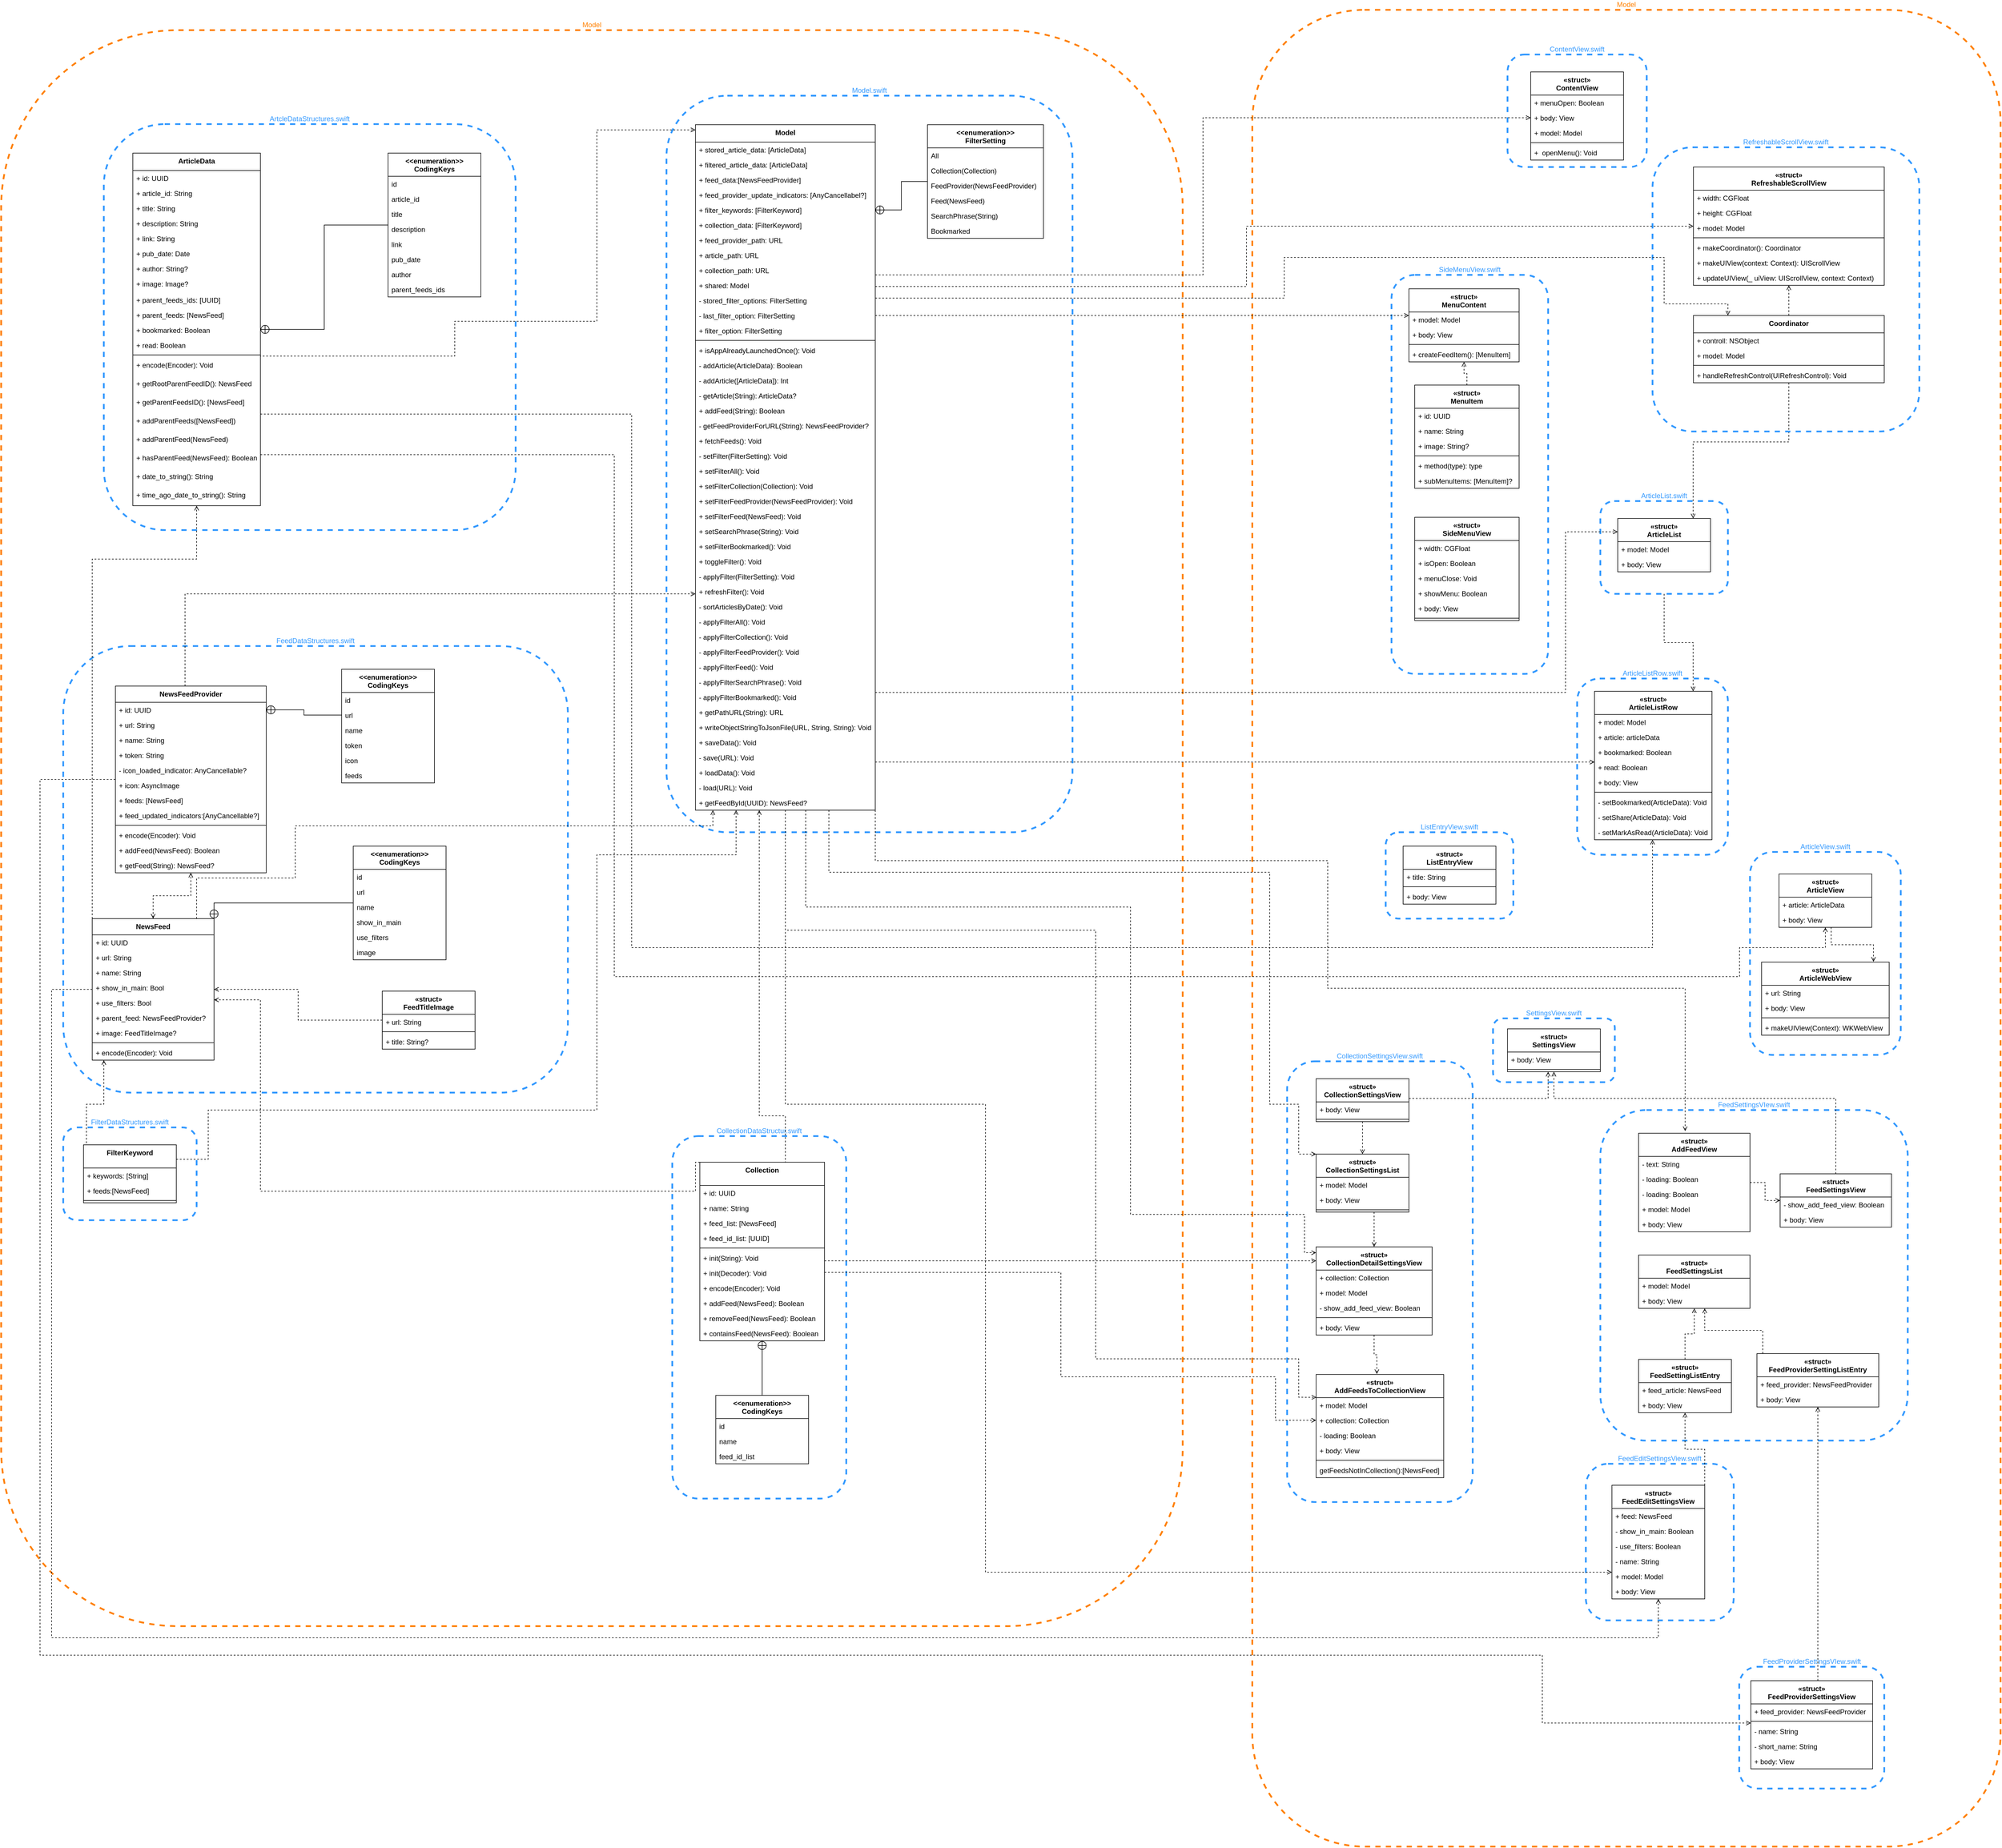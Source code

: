 <mxfile version="13.7.9" type="device"><diagram id="l1xl0v1_wxaMsd1O183A" name="UML"><mxGraphModel dx="3005" dy="3467" grid="1" gridSize="10" guides="1" tooltips="1" connect="1" arrows="1" fold="1" page="1" pageScale="1" pageWidth="827" pageHeight="1169" math="0" shadow="0"><root><mxCell id="0"/><mxCell id="1" parent="0"/><mxCell id="CtnKnnT-W5JC-0_htyBk-154" value="Model&lt;br&gt;" style="rounded=1;whiteSpace=wrap;html=1;fillColor=none;dashed=1;strokeWidth=3;labelPosition=center;verticalLabelPosition=top;align=center;verticalAlign=bottom;strokeColor=#FF8000;fontColor=#FF8000;shadow=0;" parent="1" vertex="1"><mxGeometry x="-827" y="-1182" width="2037" height="2752" as="geometry"/></mxCell><mxCell id="S2bwwNsbAbYXHa0VuSBu-107" value="Model&lt;br&gt;" style="rounded=1;whiteSpace=wrap;html=1;fillColor=none;dashed=1;strokeWidth=3;labelPosition=center;verticalLabelPosition=top;align=center;verticalAlign=bottom;strokeColor=#FF8000;fontColor=#FF8000;shadow=0;" parent="1" vertex="1"><mxGeometry x="1330" y="-1217" width="1290" height="3167" as="geometry"/></mxCell><mxCell id="S2bwwNsbAbYXHa0VuSBu-49" value="FeedEditSettingsView.swift&lt;br&gt;" style="rounded=1;whiteSpace=wrap;html=1;fillColor=none;dashed=1;strokeWidth=3;labelPosition=center;verticalLabelPosition=top;align=center;verticalAlign=bottom;strokeColor=#3399FF;fontColor=#3399FF;" parent="1" vertex="1"><mxGeometry x="1905" y="1290" width="255" height="270" as="geometry"/></mxCell><mxCell id="S2bwwNsbAbYXHa0VuSBu-58" value="FeedProviderSettingsVIew.swift&lt;br&gt;" style="rounded=1;whiteSpace=wrap;html=1;fillColor=none;dashed=1;strokeWidth=3;labelPosition=center;verticalLabelPosition=top;align=center;verticalAlign=bottom;strokeColor=#3399FF;fontColor=#3399FF;" parent="1" vertex="1"><mxGeometry x="2169.5" y="1640" width="250" height="210" as="geometry"/></mxCell><mxCell id="CtnKnnT-W5JC-0_htyBk-132" value="CollectionDataStructur.swift&lt;br&gt;" style="rounded=1;whiteSpace=wrap;html=1;fillColor=none;dashed=1;strokeWidth=3;labelPosition=center;verticalLabelPosition=top;align=center;verticalAlign=bottom;strokeColor=#3399FF;fontColor=#3399FF;" parent="1" vertex="1"><mxGeometry x="330" y="725" width="300" height="625" as="geometry"/></mxCell><mxCell id="jRbRf-JTC5As9jBnpH00-10" value="Model.swift" style="rounded=1;whiteSpace=wrap;html=1;fillColor=none;dashed=1;strokeWidth=3;labelPosition=center;verticalLabelPosition=top;align=center;verticalAlign=bottom;strokeColor=#3399FF;fontColor=#3399FF;" parent="1" vertex="1"><mxGeometry x="320" y="-1069" width="700" height="1270" as="geometry"/></mxCell><mxCell id="S2bwwNsbAbYXHa0VuSBu-30" value="CollectionSettingsView.swift&lt;br&gt;" style="rounded=1;whiteSpace=wrap;html=1;fillColor=none;dashed=1;strokeWidth=3;labelPosition=center;verticalLabelPosition=top;align=center;verticalAlign=bottom;strokeColor=#3399FF;fontColor=#3399FF;" parent="1" vertex="1"><mxGeometry x="1390" y="596" width="320" height="760" as="geometry"/></mxCell><mxCell id="jRbRf-JTC5As9jBnpH00-24" value="SideMenuView.swift" style="rounded=1;whiteSpace=wrap;html=1;fillColor=none;dashed=1;strokeWidth=3;labelPosition=center;verticalLabelPosition=top;align=center;verticalAlign=bottom;strokeColor=#3399FF;fontColor=#3399FF;" parent="1" vertex="1"><mxGeometry x="1570" y="-760" width="270" height="688" as="geometry"/></mxCell><mxCell id="jRbRf-JTC5As9jBnpH00-15" value="ArtcleDataStructures.swift" style="rounded=1;whiteSpace=wrap;html=1;fillColor=none;dashed=1;strokeWidth=3;labelPosition=center;verticalLabelPosition=top;align=center;verticalAlign=bottom;strokeColor=#3399FF;fontColor=#3399FF;" parent="1" vertex="1"><mxGeometry x="-650" y="-1020" width="710" height="700" as="geometry"/></mxCell><mxCell id="jRbRf-JTC5As9jBnpH00-37" value="ListEntryView.swift" style="rounded=1;whiteSpace=wrap;html=1;fillColor=none;dashed=1;strokeWidth=3;labelPosition=center;verticalLabelPosition=top;align=center;verticalAlign=bottom;strokeColor=#3399FF;fontColor=#3399FF;" parent="1" vertex="1"><mxGeometry x="1560" y="201" width="220" height="149" as="geometry"/></mxCell><mxCell id="jRbRf-JTC5As9jBnpH00-42" value="ArticleView.swift" style="rounded=1;whiteSpace=wrap;html=1;fillColor=none;dashed=1;strokeWidth=3;labelPosition=center;verticalLabelPosition=top;align=center;verticalAlign=bottom;strokeColor=#3399FF;fontColor=#3399FF;" parent="1" vertex="1"><mxGeometry x="2188" y="235" width="260" height="350" as="geometry"/></mxCell><mxCell id="ClGnyrPsY6GVjufxutPG-16" style="edgeStyle=orthogonalEdgeStyle;rounded=0;orthogonalLoop=1;jettySize=auto;html=1;exitX=0.5;exitY=1;exitDx=0;exitDy=0;dashed=1;endArrow=open;endFill=0;" parent="1" source="jRbRf-JTC5As9jBnpH00-47" target="ClGnyrPsY6GVjufxutPG-7" edge="1"><mxGeometry relative="1" as="geometry"><mxPoint x="2110" y="-70" as="targetPoint"/><Array as="points"><mxPoint x="2040" y="-126"/><mxPoint x="2090" y="-126"/></Array></mxGeometry></mxCell><mxCell id="jRbRf-JTC5As9jBnpH00-47" value="ArticleList.swift" style="rounded=1;whiteSpace=wrap;html=1;fillColor=none;dashed=1;strokeWidth=3;labelPosition=center;verticalLabelPosition=top;align=center;verticalAlign=bottom;strokeColor=#3399FF;fontColor=#3399FF;" parent="1" vertex="1"><mxGeometry x="1930" y="-370" width="220" height="160" as="geometry"/></mxCell><mxCell id="jRbRf-JTC5As9jBnpH00-52" value="ContentView.swift" style="rounded=1;whiteSpace=wrap;html=1;fillColor=none;dashed=1;strokeWidth=3;labelPosition=center;verticalLabelPosition=top;align=center;verticalAlign=bottom;strokeColor=#3399FF;fontColor=#3399FF;" parent="1" vertex="1"><mxGeometry x="1770" y="-1140" width="240" height="194" as="geometry"/></mxCell><mxCell id="jRbRf-JTC5As9jBnpH00-73" value="FeedDataStructures.swift&lt;br&gt;" style="rounded=1;whiteSpace=wrap;html=1;fillColor=none;dashed=1;strokeWidth=3;labelPosition=center;verticalLabelPosition=top;align=center;verticalAlign=bottom;strokeColor=#3399FF;fontColor=#3399FF;" parent="1" vertex="1"><mxGeometry x="-720" y="-120" width="870" height="770" as="geometry"/></mxCell><mxCell id="jRbRf-JTC5As9jBnpH00-104" style="edgeStyle=orthogonalEdgeStyle;rounded=0;orthogonalLoop=1;jettySize=auto;html=1;dashed=1;endArrow=open;endFill=0;fontColor=#000000;" parent="1" source="jRbRf-JTC5As9jBnpH00-74" target="jRbRf-JTC5As9jBnpH00-29" edge="1"><mxGeometry relative="1" as="geometry"><Array as="points"><mxPoint x="-510" y="-210"/></Array></mxGeometry></mxCell><mxCell id="ClGnyrPsY6GVjufxutPG-6" value="ArticleListRow.swift&lt;br&gt;" style="rounded=1;whiteSpace=wrap;html=1;fillColor=none;dashed=1;strokeWidth=3;labelPosition=center;verticalLabelPosition=top;align=center;verticalAlign=bottom;strokeColor=#3399FF;fontColor=#3399FF;" parent="1" vertex="1"><mxGeometry x="1890" y="-64" width="260" height="304" as="geometry"/></mxCell><mxCell id="A1RLhLK0bhEb38lrrQNJ-21" style="edgeStyle=orthogonalEdgeStyle;rounded=0;orthogonalLoop=1;jettySize=auto;html=1;dashed=1;endArrow=open;endFill=0;" parent="1" source="0Q1cZuBj3VKGAFKvVmJs-36" target="jRbRf-JTC5As9jBnpH00-48" edge="1"><mxGeometry relative="1" as="geometry"><Array as="points"><mxPoint x="2255" y="-472"/><mxPoint x="2090" y="-472"/></Array></mxGeometry></mxCell><mxCell id="A1RLhLK0bhEb38lrrQNJ-19" value="RefreshableScrollView.swift&lt;br&gt;" style="rounded=1;whiteSpace=wrap;html=1;fillColor=none;dashed=1;strokeWidth=3;labelPosition=center;verticalLabelPosition=top;align=center;verticalAlign=bottom;strokeColor=#3399FF;fontColor=#3399FF;" parent="1" vertex="1"><mxGeometry x="2020" y="-980" width="460" height="490" as="geometry"/></mxCell><mxCell id="CtnKnnT-W5JC-0_htyBk-9" style="edgeStyle=orthogonalEdgeStyle;rounded=0;orthogonalLoop=1;jettySize=auto;html=1;entryX=1;entryY=0.5;entryDx=0;entryDy=0;endArrow=circlePlus;endFill=0;" parent="1" source="CtnKnnT-W5JC-0_htyBk-1" target="CtnKnnT-W5JC-0_htyBk-13" edge="1"><mxGeometry relative="1" as="geometry"><mxPoint x="150" y="-920" as="targetPoint"/></mxGeometry></mxCell><mxCell id="CtnKnnT-W5JC-0_htyBk-120" style="edgeStyle=orthogonalEdgeStyle;rounded=0;orthogonalLoop=1;jettySize=auto;html=1;dashed=1;startArrow=none;startFill=0;endArrow=open;endFill=0;exitX=0;exitY=0;exitDx=0;exitDy=0;" parent="1" source="jRbRf-JTC5As9jBnpH00-83" target="jRbRf-JTC5As9jBnpH00-33" edge="1"><mxGeometry relative="1" as="geometry"><Array as="points"><mxPoint x="-670" y="-270"/><mxPoint x="-490" y="-270"/></Array></mxGeometry></mxCell><mxCell id="3cbae6hzjSNuDqFhr7Z1-10" style="edgeStyle=orthogonalEdgeStyle;rounded=0;orthogonalLoop=1;jettySize=auto;html=1;dashed=1;endArrow=open;endFill=0;" parent="1" source="jRbRf-JTC5As9jBnpH00-33" target="ClGnyrPsY6GVjufxutPG-7" edge="1"><mxGeometry relative="1" as="geometry"><Array as="points"><mxPoint x="260" y="-520"/><mxPoint x="260" y="400"/><mxPoint x="2020" y="400"/></Array></mxGeometry></mxCell><mxCell id="3cbae6hzjSNuDqFhr7Z1-11" style="edgeStyle=orthogonalEdgeStyle;rounded=0;orthogonalLoop=1;jettySize=auto;html=1;dashed=1;endArrow=open;endFill=0;" parent="1" source="jRbRf-JTC5As9jBnpH00-33" target="jRbRf-JTC5As9jBnpH00-43" edge="1"><mxGeometry relative="1" as="geometry"><Array as="points"><mxPoint x="230" y="-450"/><mxPoint x="230" y="450"/><mxPoint x="2170" y="450"/><mxPoint x="2170" y="400"/><mxPoint x="2318" y="400"/></Array></mxGeometry></mxCell><mxCell id="jRbRf-JTC5As9jBnpH00-33" value="ArticleData" style="swimlane;fontStyle=1;align=center;verticalAlign=top;childLayout=stackLayout;horizontal=1;startSize=30;horizontalStack=0;resizeParent=1;resizeParentMax=0;resizeLast=0;collapsible=1;marginBottom=0;strokeColor=#000000;strokeWidth=1;fillColor=none;fontColor=#000000;" parent="1" vertex="1"><mxGeometry x="-600" y="-970" width="220" height="608" as="geometry"><mxRectangle x="-80" y="170" width="100" height="30" as="alternateBounds"/></mxGeometry></mxCell><mxCell id="jRbRf-JTC5As9jBnpH00-34" value="+ id: UUID" style="text;strokeColor=none;fillColor=none;align=left;verticalAlign=top;spacingLeft=4;spacingRight=4;overflow=hidden;rotatable=0;points=[[0,0.5],[1,0.5]];portConstraint=eastwest;" parent="jRbRf-JTC5As9jBnpH00-33" vertex="1"><mxGeometry y="30" width="220" height="26" as="geometry"/></mxCell><mxCell id="jRbRf-JTC5As9jBnpH00-57" value="+ article_id: String" style="text;strokeColor=none;fillColor=none;align=left;verticalAlign=top;spacingLeft=4;spacingRight=4;overflow=hidden;rotatable=0;points=[[0,0.5],[1,0.5]];portConstraint=eastwest;" parent="jRbRf-JTC5As9jBnpH00-33" vertex="1"><mxGeometry y="56" width="220" height="26" as="geometry"/></mxCell><mxCell id="jRbRf-JTC5As9jBnpH00-58" value="+ title: String" style="text;strokeColor=none;fillColor=none;align=left;verticalAlign=top;spacingLeft=4;spacingRight=4;overflow=hidden;rotatable=0;points=[[0,0.5],[1,0.5]];portConstraint=eastwest;" parent="jRbRf-JTC5As9jBnpH00-33" vertex="1"><mxGeometry y="82" width="220" height="26" as="geometry"/></mxCell><mxCell id="jRbRf-JTC5As9jBnpH00-59" value="+ description: String" style="text;strokeColor=none;fillColor=none;align=left;verticalAlign=top;spacingLeft=4;spacingRight=4;overflow=hidden;rotatable=0;points=[[0,0.5],[1,0.5]];portConstraint=eastwest;" parent="jRbRf-JTC5As9jBnpH00-33" vertex="1"><mxGeometry y="108" width="220" height="26" as="geometry"/></mxCell><mxCell id="jRbRf-JTC5As9jBnpH00-60" value="+ link: String" style="text;strokeColor=none;fillColor=none;align=left;verticalAlign=top;spacingLeft=4;spacingRight=4;overflow=hidden;rotatable=0;points=[[0,0.5],[1,0.5]];portConstraint=eastwest;" parent="jRbRf-JTC5As9jBnpH00-33" vertex="1"><mxGeometry y="134" width="220" height="26" as="geometry"/></mxCell><mxCell id="jRbRf-JTC5As9jBnpH00-62" value="+ pub_date: Date" style="text;strokeColor=none;fillColor=none;align=left;verticalAlign=top;spacingLeft=4;spacingRight=4;overflow=hidden;rotatable=0;points=[[0,0.5],[1,0.5]];portConstraint=eastwest;" parent="jRbRf-JTC5As9jBnpH00-33" vertex="1"><mxGeometry y="160" width="220" height="26" as="geometry"/></mxCell><mxCell id="jRbRf-JTC5As9jBnpH00-63" value="+ author: String?" style="text;strokeColor=none;fillColor=none;align=left;verticalAlign=top;spacingLeft=4;spacingRight=4;overflow=hidden;rotatable=0;points=[[0,0.5],[1,0.5]];portConstraint=eastwest;" parent="jRbRf-JTC5As9jBnpH00-33" vertex="1"><mxGeometry y="186" width="220" height="26" as="geometry"/></mxCell><mxCell id="jRbRf-JTC5As9jBnpH00-64" value="+ image: Image?" style="text;strokeColor=none;fillColor=none;align=left;verticalAlign=top;spacingLeft=4;spacingRight=4;overflow=hidden;rotatable=0;points=[[0,0.5],[1,0.5]];portConstraint=eastwest;" parent="jRbRf-JTC5As9jBnpH00-33" vertex="1"><mxGeometry y="212" width="220" height="28" as="geometry"/></mxCell><mxCell id="jRbRf-JTC5As9jBnpH00-61" value="+ parent_feeds_ids: [UUID]" style="text;strokeColor=none;fillColor=none;align=left;verticalAlign=top;spacingLeft=4;spacingRight=4;overflow=hidden;rotatable=0;points=[[0,0.5],[1,0.5]];portConstraint=eastwest;" parent="jRbRf-JTC5As9jBnpH00-33" vertex="1"><mxGeometry y="240" width="220" height="26" as="geometry"/></mxCell><mxCell id="CtnKnnT-W5JC-0_htyBk-72" value="+ parent_feeds: [NewsFeed]" style="text;strokeColor=none;fillColor=none;align=left;verticalAlign=top;spacingLeft=4;spacingRight=4;overflow=hidden;rotatable=0;points=[[0,0.5],[1,0.5]];portConstraint=eastwest;" parent="jRbRf-JTC5As9jBnpH00-33" vertex="1"><mxGeometry y="266" width="220" height="26" as="geometry"/></mxCell><mxCell id="0Q1cZuBj3VKGAFKvVmJs-1" value="+ bookmarked: Boolean" style="text;strokeColor=none;fillColor=none;align=left;verticalAlign=top;spacingLeft=4;spacingRight=4;overflow=hidden;rotatable=0;points=[[0,0.5],[1,0.5]];portConstraint=eastwest;" parent="jRbRf-JTC5As9jBnpH00-33" vertex="1"><mxGeometry y="292" width="220" height="26" as="geometry"/></mxCell><mxCell id="0Q1cZuBj3VKGAFKvVmJs-2" value="+ read: Boolean" style="text;strokeColor=none;fillColor=none;align=left;verticalAlign=top;spacingLeft=4;spacingRight=4;overflow=hidden;rotatable=0;points=[[0,0.5],[1,0.5]];portConstraint=eastwest;" parent="jRbRf-JTC5As9jBnpH00-33" vertex="1"><mxGeometry y="318" width="220" height="26" as="geometry"/></mxCell><mxCell id="-xqDfg3YD1LA9i8rbfXu-3" value="" style="line;strokeWidth=1;fillColor=none;align=left;verticalAlign=middle;spacingTop=-1;spacingLeft=3;spacingRight=3;rotatable=0;labelPosition=right;points=[];portConstraint=eastwest;" parent="jRbRf-JTC5As9jBnpH00-33" vertex="1"><mxGeometry y="344" width="220" height="8" as="geometry"/></mxCell><mxCell id="CtnKnnT-W5JC-0_htyBk-90" value="+ encode(Encoder): Void" style="text;strokeColor=none;fillColor=none;align=left;verticalAlign=top;spacingLeft=4;spacingRight=4;overflow=hidden;rotatable=0;points=[[0,0.5],[1,0.5]];portConstraint=eastwest;" parent="jRbRf-JTC5As9jBnpH00-33" vertex="1"><mxGeometry y="352" width="220" height="32" as="geometry"/></mxCell><mxCell id="-xqDfg3YD1LA9i8rbfXu-7" value="+ getRootParentFeedID(): NewsFeed" style="text;strokeColor=none;fillColor=none;align=left;verticalAlign=top;spacingLeft=4;spacingRight=4;overflow=hidden;rotatable=0;points=[[0,0.5],[1,0.5]];portConstraint=eastwest;" parent="jRbRf-JTC5As9jBnpH00-33" vertex="1"><mxGeometry y="384" width="220" height="32" as="geometry"/></mxCell><mxCell id="CtnKnnT-W5JC-0_htyBk-73" value="+ getParentFeedsID(): [NewsFeed]" style="text;strokeColor=none;fillColor=none;align=left;verticalAlign=top;spacingLeft=4;spacingRight=4;overflow=hidden;rotatable=0;points=[[0,0.5],[1,0.5]];portConstraint=eastwest;" parent="jRbRf-JTC5As9jBnpH00-33" vertex="1"><mxGeometry y="416" width="220" height="32" as="geometry"/></mxCell><mxCell id="CtnKnnT-W5JC-0_htyBk-74" value="+ addParentFeeds([NewsFeed])" style="text;strokeColor=none;fillColor=none;align=left;verticalAlign=top;spacingLeft=4;spacingRight=4;overflow=hidden;rotatable=0;points=[[0,0.5],[1,0.5]];portConstraint=eastwest;" parent="jRbRf-JTC5As9jBnpH00-33" vertex="1"><mxGeometry y="448" width="220" height="32" as="geometry"/></mxCell><mxCell id="CtnKnnT-W5JC-0_htyBk-75" value="+ addParentFeed(NewsFeed)" style="text;strokeColor=none;fillColor=none;align=left;verticalAlign=top;spacingLeft=4;spacingRight=4;overflow=hidden;rotatable=0;points=[[0,0.5],[1,0.5]];portConstraint=eastwest;" parent="jRbRf-JTC5As9jBnpH00-33" vertex="1"><mxGeometry y="480" width="220" height="32" as="geometry"/></mxCell><mxCell id="CtnKnnT-W5JC-0_htyBk-76" value="+ hasParentFeed(NewsFeed): Boolean" style="text;strokeColor=none;fillColor=none;align=left;verticalAlign=top;spacingLeft=4;spacingRight=4;overflow=hidden;rotatable=0;points=[[0,0.5],[1,0.5]];portConstraint=eastwest;" parent="jRbRf-JTC5As9jBnpH00-33" vertex="1"><mxGeometry y="512" width="220" height="32" as="geometry"/></mxCell><mxCell id="CtnKnnT-W5JC-0_htyBk-77" value="+ date_to_string(): String" style="text;strokeColor=none;fillColor=none;align=left;verticalAlign=top;spacingLeft=4;spacingRight=4;overflow=hidden;rotatable=0;points=[[0,0.5],[1,0.5]];portConstraint=eastwest;" parent="jRbRf-JTC5As9jBnpH00-33" vertex="1"><mxGeometry y="544" width="220" height="32" as="geometry"/></mxCell><mxCell id="CtnKnnT-W5JC-0_htyBk-78" value="+ time_ago_date_to_string(): String" style="text;strokeColor=none;fillColor=none;align=left;verticalAlign=top;spacingLeft=4;spacingRight=4;overflow=hidden;rotatable=0;points=[[0,0.5],[1,0.5]];portConstraint=eastwest;" parent="jRbRf-JTC5As9jBnpH00-33" vertex="1"><mxGeometry y="576" width="220" height="32" as="geometry"/></mxCell><mxCell id="CtnKnnT-W5JC-0_htyBk-71" style="edgeStyle=orthogonalEdgeStyle;rounded=0;orthogonalLoop=1;jettySize=auto;html=1;endArrow=circlePlus;endFill=0;" parent="1" source="CtnKnnT-W5JC-0_htyBk-61" target="jRbRf-JTC5As9jBnpH00-33" edge="1"><mxGeometry relative="1" as="geometry"/></mxCell><mxCell id="CtnKnnT-W5JC-0_htyBk-61" value="&lt;&lt;enumeration&gt;&gt;&#10;CodingKeys" style="swimlane;fontStyle=1;align=center;verticalAlign=top;childLayout=stackLayout;horizontal=1;startSize=40;horizontalStack=0;resizeParent=1;resizeParentMax=0;resizeLast=0;collapsible=1;marginBottom=0;strokeColor=#000000;strokeWidth=1;fillColor=none;fontColor=#000000;" parent="1" vertex="1"><mxGeometry x="-160" y="-970.0" width="160" height="248" as="geometry"/></mxCell><mxCell id="CtnKnnT-W5JC-0_htyBk-62" value="id" style="text;strokeColor=none;fillColor=none;align=left;verticalAlign=top;spacingLeft=4;spacingRight=4;overflow=hidden;rotatable=0;points=[[0,0.5],[1,0.5]];portConstraint=eastwest;" parent="CtnKnnT-W5JC-0_htyBk-61" vertex="1"><mxGeometry y="40" width="160" height="26" as="geometry"/></mxCell><mxCell id="CtnKnnT-W5JC-0_htyBk-64" value="article_id" style="text;strokeColor=none;fillColor=none;align=left;verticalAlign=top;spacingLeft=4;spacingRight=4;overflow=hidden;rotatable=0;points=[[0,0.5],[1,0.5]];portConstraint=eastwest;" parent="CtnKnnT-W5JC-0_htyBk-61" vertex="1"><mxGeometry y="66" width="160" height="26" as="geometry"/></mxCell><mxCell id="CtnKnnT-W5JC-0_htyBk-65" value="title" style="text;strokeColor=none;fillColor=none;align=left;verticalAlign=top;spacingLeft=4;spacingRight=4;overflow=hidden;rotatable=0;points=[[0,0.5],[1,0.5]];portConstraint=eastwest;" parent="CtnKnnT-W5JC-0_htyBk-61" vertex="1"><mxGeometry y="92" width="160" height="26" as="geometry"/></mxCell><mxCell id="CtnKnnT-W5JC-0_htyBk-66" value="description" style="text;strokeColor=none;fillColor=none;align=left;verticalAlign=top;spacingLeft=4;spacingRight=4;overflow=hidden;rotatable=0;points=[[0,0.5],[1,0.5]];portConstraint=eastwest;" parent="CtnKnnT-W5JC-0_htyBk-61" vertex="1"><mxGeometry y="118" width="160" height="26" as="geometry"/></mxCell><mxCell id="CtnKnnT-W5JC-0_htyBk-67" value="link" style="text;strokeColor=none;fillColor=none;align=left;verticalAlign=top;spacingLeft=4;spacingRight=4;overflow=hidden;rotatable=0;points=[[0,0.5],[1,0.5]];portConstraint=eastwest;" parent="CtnKnnT-W5JC-0_htyBk-61" vertex="1"><mxGeometry y="144" width="160" height="26" as="geometry"/></mxCell><mxCell id="CtnKnnT-W5JC-0_htyBk-68" value="pub_date" style="text;strokeColor=none;fillColor=none;align=left;verticalAlign=top;spacingLeft=4;spacingRight=4;overflow=hidden;rotatable=0;points=[[0,0.5],[1,0.5]];portConstraint=eastwest;" parent="CtnKnnT-W5JC-0_htyBk-61" vertex="1"><mxGeometry y="170" width="160" height="26" as="geometry"/></mxCell><mxCell id="CtnKnnT-W5JC-0_htyBk-69" value="author" style="text;strokeColor=none;fillColor=none;align=left;verticalAlign=top;spacingLeft=4;spacingRight=4;overflow=hidden;rotatable=0;points=[[0,0.5],[1,0.5]];portConstraint=eastwest;" parent="CtnKnnT-W5JC-0_htyBk-61" vertex="1"><mxGeometry y="196" width="160" height="26" as="geometry"/></mxCell><mxCell id="CtnKnnT-W5JC-0_htyBk-70" value="parent_feeds_ids" style="text;strokeColor=none;fillColor=none;align=left;verticalAlign=top;spacingLeft=4;spacingRight=4;overflow=hidden;rotatable=0;points=[[0,0.5],[1,0.5]];portConstraint=eastwest;" parent="CtnKnnT-W5JC-0_htyBk-61" vertex="1"><mxGeometry y="222" width="160" height="26" as="geometry"/></mxCell><mxCell id="CtnKnnT-W5JC-0_htyBk-79" style="edgeStyle=orthogonalEdgeStyle;rounded=0;orthogonalLoop=1;jettySize=auto;html=1;exitX=1;exitY=0.5;exitDx=0;exitDy=0;endArrow=open;endFill=0;dashed=1;" parent="1" source="CtnKnnT-W5JC-0_htyBk-78" target="jRbRf-JTC5As9jBnpH00-29" edge="1"><mxGeometry relative="1" as="geometry"><Array as="points"><mxPoint x="-380" y="-620"/><mxPoint x="-45" y="-620"/><mxPoint x="-45" y="-680"/><mxPoint x="200" y="-680"/><mxPoint x="200" y="-1010"/></Array></mxGeometry></mxCell><mxCell id="CtnKnnT-W5JC-0_htyBk-89" style="edgeStyle=orthogonalEdgeStyle;rounded=0;orthogonalLoop=1;jettySize=auto;html=1;exitX=0;exitY=0.5;exitDx=0;exitDy=0;entryX=1;entryY=0.5;entryDx=0;entryDy=0;endArrow=circlePlus;endFill=0;" parent="1" source="CtnKnnT-W5JC-0_htyBk-82" target="jRbRf-JTC5As9jBnpH00-75" edge="1"><mxGeometry relative="1" as="geometry"/></mxCell><mxCell id="CtnKnnT-W5JC-0_htyBk-118" style="edgeStyle=orthogonalEdgeStyle;rounded=0;orthogonalLoop=1;jettySize=auto;html=1;dashed=1;startArrow=none;startFill=0;endArrow=open;endFill=0;exitX=0.857;exitY=0;exitDx=0;exitDy=0;exitPerimeter=0;" parent="1" source="jRbRf-JTC5As9jBnpH00-83" target="jRbRf-JTC5As9jBnpH00-29" edge="1"><mxGeometry relative="1" as="geometry"><Array as="points"><mxPoint x="-490" y="280"/><mxPoint x="-320" y="280"/><mxPoint x="-320" y="190"/><mxPoint x="400" y="190"/></Array></mxGeometry></mxCell><mxCell id="CtnKnnT-W5JC-0_htyBk-130" style="edgeStyle=orthogonalEdgeStyle;rounded=0;orthogonalLoop=1;jettySize=auto;html=1;dashed=1;startArrow=none;startFill=0;endArrow=open;endFill=0;exitX=1;exitY=0.25;exitDx=0;exitDy=0;" parent="1" source="CtnKnnT-W5JC-0_htyBk-123" target="jRbRf-JTC5As9jBnpH00-29" edge="1"><mxGeometry relative="1" as="geometry"><Array as="points"><mxPoint x="-470" y="765"/><mxPoint x="-470" y="680"/><mxPoint x="200" y="680"/><mxPoint x="200" y="240"/><mxPoint x="440" y="240"/></Array></mxGeometry></mxCell><mxCell id="0Q1cZuBj3VKGAFKvVmJs-34" style="edgeStyle=orthogonalEdgeStyle;rounded=0;orthogonalLoop=1;jettySize=auto;html=1;dashed=1;endArrow=open;endFill=0;" parent="1" source="jRbRf-JTC5As9jBnpH00-29" target="jRbRf-JTC5As9jBnpH00-16" edge="1"><mxGeometry relative="1" as="geometry"><Array as="points"><mxPoint x="1430" y="-690"/><mxPoint x="1430" y="-690"/></Array></mxGeometry></mxCell><mxCell id="jLH7ho0IOP_ufAWmtX09-3" style="edgeStyle=orthogonalEdgeStyle;rounded=0;orthogonalLoop=1;jettySize=auto;html=1;dashed=1;endArrow=open;endFill=0;" parent="1" source="jRbRf-JTC5As9jBnpH00-29" target="0Q1cZuBj3VKGAFKvVmJs-36" edge="1"><mxGeometry relative="1" as="geometry"><Array as="points"><mxPoint x="1385" y="-720"/><mxPoint x="1385" y="-790"/><mxPoint x="2040" y="-790"/><mxPoint x="2040" y="-710"/><mxPoint x="2150" y="-710"/></Array></mxGeometry></mxCell><mxCell id="jLH7ho0IOP_ufAWmtX09-5" style="edgeStyle=orthogonalEdgeStyle;rounded=0;orthogonalLoop=1;jettySize=auto;html=1;dashed=1;endArrow=open;endFill=0;" parent="1" source="jRbRf-JTC5As9jBnpH00-29" target="A1RLhLK0bhEb38lrrQNJ-4" edge="1"><mxGeometry relative="1" as="geometry"><Array as="points"><mxPoint x="1320" y="-740"/><mxPoint x="1320" y="-844"/></Array></mxGeometry></mxCell><mxCell id="jLH7ho0IOP_ufAWmtX09-20" style="edgeStyle=orthogonalEdgeStyle;rounded=0;orthogonalLoop=1;jettySize=auto;html=1;dashed=1;endArrow=open;endFill=0;" parent="1" source="jRbRf-JTC5As9jBnpH00-29" target="ClGnyrPsY6GVjufxutPG-7" edge="1"><mxGeometry relative="1" as="geometry"><Array as="points"><mxPoint x="1610" y="80"/><mxPoint x="1610" y="80"/></Array></mxGeometry></mxCell><mxCell id="S2bwwNsbAbYXHa0VuSBu-35" style="edgeStyle=orthogonalEdgeStyle;rounded=0;orthogonalLoop=1;jettySize=auto;html=1;entryX=0;entryY=0;entryDx=0;entryDy=0;dashed=1;endArrow=open;endFill=0;" parent="1" source="jRbRf-JTC5As9jBnpH00-29" target="S2bwwNsbAbYXHa0VuSBu-5" edge="1"><mxGeometry relative="1" as="geometry"><Array as="points"><mxPoint x="600" y="270"/><mxPoint x="1360" y="270"/><mxPoint x="1360" y="670"/><mxPoint x="1410" y="670"/><mxPoint x="1410" y="756"/></Array></mxGeometry></mxCell><mxCell id="S2bwwNsbAbYXHa0VuSBu-36" style="edgeStyle=orthogonalEdgeStyle;rounded=0;orthogonalLoop=1;jettySize=auto;html=1;entryX=0;entryY=0.066;entryDx=0;entryDy=0;entryPerimeter=0;dashed=1;endArrow=open;endFill=0;" parent="1" source="jRbRf-JTC5As9jBnpH00-29" target="S2bwwNsbAbYXHa0VuSBu-9" edge="1"><mxGeometry relative="1" as="geometry"><Array as="points"><mxPoint x="560" y="330"/><mxPoint x="1120" y="330"/><mxPoint x="1120" y="860"/><mxPoint x="1420" y="860"/><mxPoint x="1420" y="926"/></Array></mxGeometry></mxCell><mxCell id="S2bwwNsbAbYXHa0VuSBu-37" style="edgeStyle=orthogonalEdgeStyle;rounded=0;orthogonalLoop=1;jettySize=auto;html=1;entryX=0.002;entryY=0.221;entryDx=0;entryDy=0;entryPerimeter=0;dashed=1;endArrow=open;endFill=0;" parent="1" source="jRbRf-JTC5As9jBnpH00-29" target="S2bwwNsbAbYXHa0VuSBu-15" edge="1"><mxGeometry relative="1" as="geometry"><Array as="points"><mxPoint x="525" y="370"/><mxPoint x="1060" y="370"/><mxPoint x="1060" y="1109"/><mxPoint x="1410" y="1109"/><mxPoint x="1410" y="1175"/></Array></mxGeometry></mxCell><mxCell id="S2bwwNsbAbYXHa0VuSBu-51" style="edgeStyle=orthogonalEdgeStyle;rounded=0;orthogonalLoop=1;jettySize=auto;html=1;dashed=1;endArrow=open;endFill=0;" parent="1" source="jRbRf-JTC5As9jBnpH00-29" target="S2bwwNsbAbYXHa0VuSBu-41" edge="1"><mxGeometry relative="1" as="geometry"><Array as="points"><mxPoint x="525" y="670"/><mxPoint x="870" y="670"/><mxPoint x="870" y="1477"/></Array></mxGeometry></mxCell><mxCell id="S2bwwNsbAbYXHa0VuSBu-98" style="edgeStyle=orthogonalEdgeStyle;rounded=0;orthogonalLoop=1;jettySize=auto;html=1;entryX=0.418;entryY=-0.021;entryDx=0;entryDy=0;entryPerimeter=0;dashed=1;endArrow=open;endFill=0;" parent="1" source="jRbRf-JTC5As9jBnpH00-29" target="S2bwwNsbAbYXHa0VuSBu-68" edge="1"><mxGeometry relative="1" as="geometry"><Array as="points"><mxPoint x="680" y="250"/><mxPoint x="1460" y="250"/><mxPoint x="1460" y="470"/><mxPoint x="2076" y="470"/></Array></mxGeometry></mxCell><mxCell id="jRbRf-JTC5As9jBnpH00-29" value="Model" style="swimlane;fontStyle=1;align=center;verticalAlign=top;childLayout=stackLayout;horizontal=1;startSize=30;horizontalStack=0;resizeParent=1;resizeParentMax=0;resizeLast=0;collapsible=1;marginBottom=0;strokeColor=#000000;strokeWidth=1;fillColor=none;fontColor=#000000;" parent="1" vertex="1"><mxGeometry x="370" y="-1019" width="310" height="1182" as="geometry"/></mxCell><mxCell id="jRbRf-JTC5As9jBnpH00-30" value="+ stored_article_data: [ArticleData]" style="text;strokeColor=none;fillColor=none;align=left;verticalAlign=top;spacingLeft=4;spacingRight=4;overflow=hidden;rotatable=0;points=[[0,0.5],[1,0.5]];portConstraint=eastwest;" parent="jRbRf-JTC5As9jBnpH00-29" vertex="1"><mxGeometry y="30" width="310" height="26" as="geometry"/></mxCell><mxCell id="CtnKnnT-W5JC-0_htyBk-11" value="+ filtered_article_data: [ArticleData]" style="text;strokeColor=none;fillColor=none;align=left;verticalAlign=top;spacingLeft=4;spacingRight=4;overflow=hidden;rotatable=0;points=[[0,0.5],[1,0.5]];portConstraint=eastwest;" parent="jRbRf-JTC5As9jBnpH00-29" vertex="1"><mxGeometry y="56" width="310" height="26" as="geometry"/></mxCell><mxCell id="CtnKnnT-W5JC-0_htyBk-12" value="+ feed_data:[NewsFeedProvider]" style="text;strokeColor=none;fillColor=none;align=left;verticalAlign=top;spacingLeft=4;spacingRight=4;overflow=hidden;rotatable=0;points=[[0,0.5],[1,0.5]];portConstraint=eastwest;" parent="jRbRf-JTC5As9jBnpH00-29" vertex="1"><mxGeometry y="82" width="310" height="26" as="geometry"/></mxCell><mxCell id="0Q1cZuBj3VKGAFKvVmJs-8" value="+ feed_provider_update_indicators: [AnyCancellabel?]" style="text;strokeColor=none;fillColor=none;align=left;verticalAlign=top;spacingLeft=4;spacingRight=4;overflow=hidden;rotatable=0;points=[[0,0.5],[1,0.5]];portConstraint=eastwest;" parent="jRbRf-JTC5As9jBnpH00-29" vertex="1"><mxGeometry y="108" width="310" height="26" as="geometry"/></mxCell><mxCell id="CtnKnnT-W5JC-0_htyBk-13" value="+ filter_keywords: [FilterKeyword]" style="text;strokeColor=none;fillColor=none;align=left;verticalAlign=top;spacingLeft=4;spacingRight=4;overflow=hidden;rotatable=0;points=[[0,0.5],[1,0.5]];portConstraint=eastwest;" parent="jRbRf-JTC5As9jBnpH00-29" vertex="1"><mxGeometry y="134" width="310" height="26" as="geometry"/></mxCell><mxCell id="CtnKnnT-W5JC-0_htyBk-14" value="+ collection_data: [FilterKeyword]" style="text;strokeColor=none;fillColor=none;align=left;verticalAlign=top;spacingLeft=4;spacingRight=4;overflow=hidden;rotatable=0;points=[[0,0.5],[1,0.5]];portConstraint=eastwest;" parent="jRbRf-JTC5As9jBnpH00-29" vertex="1"><mxGeometry y="160" width="310" height="26" as="geometry"/></mxCell><mxCell id="CtnKnnT-W5JC-0_htyBk-15" value="+ feed_provider_path: URL" style="text;strokeColor=none;fillColor=none;align=left;verticalAlign=top;spacingLeft=4;spacingRight=4;overflow=hidden;rotatable=0;points=[[0,0.5],[1,0.5]];portConstraint=eastwest;" parent="jRbRf-JTC5As9jBnpH00-29" vertex="1"><mxGeometry y="186" width="310" height="26" as="geometry"/></mxCell><mxCell id="CtnKnnT-W5JC-0_htyBk-16" value="+ article_path: URL" style="text;strokeColor=none;fillColor=none;align=left;verticalAlign=top;spacingLeft=4;spacingRight=4;overflow=hidden;rotatable=0;points=[[0,0.5],[1,0.5]];portConstraint=eastwest;" parent="jRbRf-JTC5As9jBnpH00-29" vertex="1"><mxGeometry y="212" width="310" height="26" as="geometry"/></mxCell><mxCell id="CtnKnnT-W5JC-0_htyBk-17" value="+ collection_path: URL" style="text;strokeColor=none;fillColor=none;align=left;verticalAlign=top;spacingLeft=4;spacingRight=4;overflow=hidden;rotatable=0;points=[[0,0.5],[1,0.5]];portConstraint=eastwest;" parent="jRbRf-JTC5As9jBnpH00-29" vertex="1"><mxGeometry y="238" width="310" height="26" as="geometry"/></mxCell><mxCell id="CtnKnnT-W5JC-0_htyBk-18" value="+ shared: Model" style="text;strokeColor=none;fillColor=none;align=left;verticalAlign=top;spacingLeft=4;spacingRight=4;overflow=hidden;rotatable=0;points=[[0,0.5],[1,0.5]];portConstraint=eastwest;" parent="jRbRf-JTC5As9jBnpH00-29" vertex="1"><mxGeometry y="264" width="310" height="26" as="geometry"/></mxCell><mxCell id="CtnKnnT-W5JC-0_htyBk-34" value="- stored_filter_options: FilterSetting" style="text;strokeColor=none;fillColor=none;align=left;verticalAlign=top;spacingLeft=4;spacingRight=4;overflow=hidden;rotatable=0;points=[[0,0.5],[1,0.5]];portConstraint=eastwest;" parent="jRbRf-JTC5As9jBnpH00-29" vertex="1"><mxGeometry y="290" width="310" height="26" as="geometry"/></mxCell><mxCell id="CtnKnnT-W5JC-0_htyBk-35" value="- last_filter_option: FilterSetting" style="text;strokeColor=none;fillColor=none;align=left;verticalAlign=top;spacingLeft=4;spacingRight=4;overflow=hidden;rotatable=0;points=[[0,0.5],[1,0.5]];portConstraint=eastwest;" parent="jRbRf-JTC5As9jBnpH00-29" vertex="1"><mxGeometry y="316" width="310" height="26" as="geometry"/></mxCell><mxCell id="CtnKnnT-W5JC-0_htyBk-36" value="+ filter_option: FilterSetting" style="text;strokeColor=none;fillColor=none;align=left;verticalAlign=top;spacingLeft=4;spacingRight=4;overflow=hidden;rotatable=0;points=[[0,0.5],[1,0.5]];portConstraint=eastwest;" parent="jRbRf-JTC5As9jBnpH00-29" vertex="1"><mxGeometry y="342" width="310" height="26" as="geometry"/></mxCell><mxCell id="CtnKnnT-W5JC-0_htyBk-26" value="" style="line;strokeWidth=1;fillColor=none;align=left;verticalAlign=middle;spacingTop=-1;spacingLeft=3;spacingRight=3;rotatable=0;labelPosition=right;points=[];portConstraint=eastwest;" parent="jRbRf-JTC5As9jBnpH00-29" vertex="1"><mxGeometry y="368" width="310" height="8" as="geometry"/></mxCell><mxCell id="CtnKnnT-W5JC-0_htyBk-19" value="+ isAppAlreadyLaunchedOnce(): Void" style="text;strokeColor=none;fillColor=none;align=left;verticalAlign=top;spacingLeft=4;spacingRight=4;overflow=hidden;rotatable=0;points=[[0,0.5],[1,0.5]];portConstraint=eastwest;" parent="jRbRf-JTC5As9jBnpH00-29" vertex="1"><mxGeometry y="376" width="310" height="26" as="geometry"/></mxCell><mxCell id="CtnKnnT-W5JC-0_htyBk-23" value="- addArticle(ArticleData): Boolean" style="text;strokeColor=none;fillColor=none;align=left;verticalAlign=top;spacingLeft=4;spacingRight=4;overflow=hidden;rotatable=0;points=[[0,0.5],[1,0.5]];portConstraint=eastwest;" parent="jRbRf-JTC5As9jBnpH00-29" vertex="1"><mxGeometry y="402" width="310" height="26" as="geometry"/></mxCell><mxCell id="CtnKnnT-W5JC-0_htyBk-24" value="- addArticle([ArticleData]): Int" style="text;strokeColor=none;fillColor=none;align=left;verticalAlign=top;spacingLeft=4;spacingRight=4;overflow=hidden;rotatable=0;points=[[0,0.5],[1,0.5]];portConstraint=eastwest;" parent="jRbRf-JTC5As9jBnpH00-29" vertex="1"><mxGeometry y="428" width="310" height="26" as="geometry"/></mxCell><mxCell id="CtnKnnT-W5JC-0_htyBk-25" value="- getArticle(String): ArticleData?" style="text;strokeColor=none;fillColor=none;align=left;verticalAlign=top;spacingLeft=4;spacingRight=4;overflow=hidden;rotatable=0;points=[[0,0.5],[1,0.5]];portConstraint=eastwest;" parent="jRbRf-JTC5As9jBnpH00-29" vertex="1"><mxGeometry y="454" width="310" height="26" as="geometry"/></mxCell><mxCell id="CtnKnnT-W5JC-0_htyBk-27" value="+ addFeed(String): Boolean" style="text;strokeColor=none;fillColor=none;align=left;verticalAlign=top;spacingLeft=4;spacingRight=4;overflow=hidden;rotatable=0;points=[[0,0.5],[1,0.5]];portConstraint=eastwest;" parent="jRbRf-JTC5As9jBnpH00-29" vertex="1"><mxGeometry y="480" width="310" height="26" as="geometry"/></mxCell><mxCell id="CtnKnnT-W5JC-0_htyBk-28" value="- getFeedProviderForURL(String): NewsFeedProvider?" style="text;strokeColor=none;fillColor=none;align=left;verticalAlign=top;spacingLeft=4;spacingRight=4;overflow=hidden;rotatable=0;points=[[0,0.5],[1,0.5]];portConstraint=eastwest;" parent="jRbRf-JTC5As9jBnpH00-29" vertex="1"><mxGeometry y="506" width="310" height="26" as="geometry"/></mxCell><mxCell id="CtnKnnT-W5JC-0_htyBk-29" value="+ fetchFeeds(): Void" style="text;strokeColor=none;fillColor=none;align=left;verticalAlign=top;spacingLeft=4;spacingRight=4;overflow=hidden;rotatable=0;points=[[0,0.5],[1,0.5]];portConstraint=eastwest;" parent="jRbRf-JTC5As9jBnpH00-29" vertex="1"><mxGeometry y="532" width="310" height="26" as="geometry"/></mxCell><mxCell id="CtnKnnT-W5JC-0_htyBk-37" value="- setFilter(FilterSetting): Void" style="text;strokeColor=none;fillColor=none;align=left;verticalAlign=top;spacingLeft=4;spacingRight=4;overflow=hidden;rotatable=0;points=[[0,0.5],[1,0.5]];portConstraint=eastwest;" parent="jRbRf-JTC5As9jBnpH00-29" vertex="1"><mxGeometry y="558" width="310" height="26" as="geometry"/></mxCell><mxCell id="CtnKnnT-W5JC-0_htyBk-38" value="+ setFilterAll(): Void" style="text;strokeColor=none;fillColor=none;align=left;verticalAlign=top;spacingLeft=4;spacingRight=4;overflow=hidden;rotatable=0;points=[[0,0.5],[1,0.5]];portConstraint=eastwest;" parent="jRbRf-JTC5As9jBnpH00-29" vertex="1"><mxGeometry y="584" width="310" height="26" as="geometry"/></mxCell><mxCell id="CtnKnnT-W5JC-0_htyBk-39" value="+ setFilterCollection(Collection): Void" style="text;strokeColor=none;fillColor=none;align=left;verticalAlign=top;spacingLeft=4;spacingRight=4;overflow=hidden;rotatable=0;points=[[0,0.5],[1,0.5]];portConstraint=eastwest;" parent="jRbRf-JTC5As9jBnpH00-29" vertex="1"><mxGeometry y="610" width="310" height="26" as="geometry"/></mxCell><mxCell id="CtnKnnT-W5JC-0_htyBk-40" value="+ setFilterFeedProvider(NewsFeedProvider): Void" style="text;strokeColor=none;fillColor=none;align=left;verticalAlign=top;spacingLeft=4;spacingRight=4;overflow=hidden;rotatable=0;points=[[0,0.5],[1,0.5]];portConstraint=eastwest;" parent="jRbRf-JTC5As9jBnpH00-29" vertex="1"><mxGeometry y="636" width="310" height="26" as="geometry"/></mxCell><mxCell id="CtnKnnT-W5JC-0_htyBk-41" value="+ setFilterFeed(NewsFeed): Void" style="text;strokeColor=none;fillColor=none;align=left;verticalAlign=top;spacingLeft=4;spacingRight=4;overflow=hidden;rotatable=0;points=[[0,0.5],[1,0.5]];portConstraint=eastwest;" parent="jRbRf-JTC5As9jBnpH00-29" vertex="1"><mxGeometry y="662" width="310" height="26" as="geometry"/></mxCell><mxCell id="CtnKnnT-W5JC-0_htyBk-42" value="+ setSearchPhrase(String): Void" style="text;strokeColor=none;fillColor=none;align=left;verticalAlign=top;spacingLeft=4;spacingRight=4;overflow=hidden;rotatable=0;points=[[0,0.5],[1,0.5]];portConstraint=eastwest;" parent="jRbRf-JTC5As9jBnpH00-29" vertex="1"><mxGeometry y="688" width="310" height="26" as="geometry"/></mxCell><mxCell id="CtnKnnT-W5JC-0_htyBk-43" value="+ setFilterBookmarked(): Void" style="text;strokeColor=none;fillColor=none;align=left;verticalAlign=top;spacingLeft=4;spacingRight=4;overflow=hidden;rotatable=0;points=[[0,0.5],[1,0.5]];portConstraint=eastwest;" parent="jRbRf-JTC5As9jBnpH00-29" vertex="1"><mxGeometry y="714" width="310" height="26" as="geometry"/></mxCell><mxCell id="CtnKnnT-W5JC-0_htyBk-44" value="+ toggleFilter(): Void" style="text;strokeColor=none;fillColor=none;align=left;verticalAlign=top;spacingLeft=4;spacingRight=4;overflow=hidden;rotatable=0;points=[[0,0.5],[1,0.5]];portConstraint=eastwest;" parent="jRbRf-JTC5As9jBnpH00-29" vertex="1"><mxGeometry y="740" width="310" height="26" as="geometry"/></mxCell><mxCell id="CtnKnnT-W5JC-0_htyBk-45" value="- applyFilter(FilterSetting): Void" style="text;strokeColor=none;fillColor=none;align=left;verticalAlign=top;spacingLeft=4;spacingRight=4;overflow=hidden;rotatable=0;points=[[0,0.5],[1,0.5]];portConstraint=eastwest;" parent="jRbRf-JTC5As9jBnpH00-29" vertex="1"><mxGeometry y="766" width="310" height="26" as="geometry"/></mxCell><mxCell id="CtnKnnT-W5JC-0_htyBk-46" value="+ refreshFilter(): Void" style="text;strokeColor=none;fillColor=none;align=left;verticalAlign=top;spacingLeft=4;spacingRight=4;overflow=hidden;rotatable=0;points=[[0,0.5],[1,0.5]];portConstraint=eastwest;" parent="jRbRf-JTC5As9jBnpH00-29" vertex="1"><mxGeometry y="792" width="310" height="26" as="geometry"/></mxCell><mxCell id="CtnKnnT-W5JC-0_htyBk-47" value="- sortArticlesByDate(): Void" style="text;strokeColor=none;fillColor=none;align=left;verticalAlign=top;spacingLeft=4;spacingRight=4;overflow=hidden;rotatable=0;points=[[0,0.5],[1,0.5]];portConstraint=eastwest;" parent="jRbRf-JTC5As9jBnpH00-29" vertex="1"><mxGeometry y="818" width="310" height="26" as="geometry"/></mxCell><mxCell id="CtnKnnT-W5JC-0_htyBk-48" value="- applyFilterAll(): Void" style="text;strokeColor=none;fillColor=none;align=left;verticalAlign=top;spacingLeft=4;spacingRight=4;overflow=hidden;rotatable=0;points=[[0,0.5],[1,0.5]];portConstraint=eastwest;" parent="jRbRf-JTC5As9jBnpH00-29" vertex="1"><mxGeometry y="844" width="310" height="26" as="geometry"/></mxCell><mxCell id="CtnKnnT-W5JC-0_htyBk-49" value="- applyFilterCollection(): Void" style="text;strokeColor=none;fillColor=none;align=left;verticalAlign=top;spacingLeft=4;spacingRight=4;overflow=hidden;rotatable=0;points=[[0,0.5],[1,0.5]];portConstraint=eastwest;" parent="jRbRf-JTC5As9jBnpH00-29" vertex="1"><mxGeometry y="870" width="310" height="26" as="geometry"/></mxCell><mxCell id="CtnKnnT-W5JC-0_htyBk-50" value="- applyFilterFeedProvider(): Void" style="text;strokeColor=none;fillColor=none;align=left;verticalAlign=top;spacingLeft=4;spacingRight=4;overflow=hidden;rotatable=0;points=[[0,0.5],[1,0.5]];portConstraint=eastwest;" parent="jRbRf-JTC5As9jBnpH00-29" vertex="1"><mxGeometry y="896" width="310" height="26" as="geometry"/></mxCell><mxCell id="CtnKnnT-W5JC-0_htyBk-51" value="- applyFilterFeed(): Void" style="text;strokeColor=none;fillColor=none;align=left;verticalAlign=top;spacingLeft=4;spacingRight=4;overflow=hidden;rotatable=0;points=[[0,0.5],[1,0.5]];portConstraint=eastwest;" parent="jRbRf-JTC5As9jBnpH00-29" vertex="1"><mxGeometry y="922" width="310" height="26" as="geometry"/></mxCell><mxCell id="CtnKnnT-W5JC-0_htyBk-52" value="- applyFilterSearchPhrase(): Void" style="text;strokeColor=none;fillColor=none;align=left;verticalAlign=top;spacingLeft=4;spacingRight=4;overflow=hidden;rotatable=0;points=[[0,0.5],[1,0.5]];portConstraint=eastwest;" parent="jRbRf-JTC5As9jBnpH00-29" vertex="1"><mxGeometry y="948" width="310" height="26" as="geometry"/></mxCell><mxCell id="CtnKnnT-W5JC-0_htyBk-53" value="- applyFilterBookmarked(): Void" style="text;strokeColor=none;fillColor=none;align=left;verticalAlign=top;spacingLeft=4;spacingRight=4;overflow=hidden;rotatable=0;points=[[0,0.5],[1,0.5]];portConstraint=eastwest;" parent="jRbRf-JTC5As9jBnpH00-29" vertex="1"><mxGeometry y="974" width="310" height="26" as="geometry"/></mxCell><mxCell id="CtnKnnT-W5JC-0_htyBk-54" value="+ getPathURL(String): URL" style="text;strokeColor=none;fillColor=none;align=left;verticalAlign=top;spacingLeft=4;spacingRight=4;overflow=hidden;rotatable=0;points=[[0,0.5],[1,0.5]];portConstraint=eastwest;" parent="jRbRf-JTC5As9jBnpH00-29" vertex="1"><mxGeometry y="1000" width="310" height="26" as="geometry"/></mxCell><mxCell id="CtnKnnT-W5JC-0_htyBk-55" value="+ writeObjectStringToJsonFile(URL, String, String): Void" style="text;strokeColor=none;fillColor=none;align=left;verticalAlign=top;spacingLeft=4;spacingRight=4;overflow=hidden;rotatable=0;points=[[0,0.5],[1,0.5]];portConstraint=eastwest;" parent="jRbRf-JTC5As9jBnpH00-29" vertex="1"><mxGeometry y="1026" width="310" height="26" as="geometry"/></mxCell><mxCell id="CtnKnnT-W5JC-0_htyBk-56" value="+ saveData(): Void" style="text;strokeColor=none;fillColor=none;align=left;verticalAlign=top;spacingLeft=4;spacingRight=4;overflow=hidden;rotatable=0;points=[[0,0.5],[1,0.5]];portConstraint=eastwest;" parent="jRbRf-JTC5As9jBnpH00-29" vertex="1"><mxGeometry y="1052" width="310" height="26" as="geometry"/></mxCell><mxCell id="CtnKnnT-W5JC-0_htyBk-57" value="- save(URL): Void" style="text;strokeColor=none;fillColor=none;align=left;verticalAlign=top;spacingLeft=4;spacingRight=4;overflow=hidden;rotatable=0;points=[[0,0.5],[1,0.5]];portConstraint=eastwest;" parent="jRbRf-JTC5As9jBnpH00-29" vertex="1"><mxGeometry y="1078" width="310" height="26" as="geometry"/></mxCell><mxCell id="CtnKnnT-W5JC-0_htyBk-58" value="+ loadData(): Void" style="text;strokeColor=none;fillColor=none;align=left;verticalAlign=top;spacingLeft=4;spacingRight=4;overflow=hidden;rotatable=0;points=[[0,0.5],[1,0.5]];portConstraint=eastwest;" parent="jRbRf-JTC5As9jBnpH00-29" vertex="1"><mxGeometry y="1104" width="310" height="26" as="geometry"/></mxCell><mxCell id="CtnKnnT-W5JC-0_htyBk-59" value="- load(URL): Void" style="text;strokeColor=none;fillColor=none;align=left;verticalAlign=top;spacingLeft=4;spacingRight=4;overflow=hidden;rotatable=0;points=[[0,0.5],[1,0.5]];portConstraint=eastwest;" parent="jRbRf-JTC5As9jBnpH00-29" vertex="1"><mxGeometry y="1130" width="310" height="26" as="geometry"/></mxCell><mxCell id="CtnKnnT-W5JC-0_htyBk-60" value="+ getFeedById(UUID): NewsFeed?" style="text;strokeColor=none;fillColor=none;align=left;verticalAlign=top;spacingLeft=4;spacingRight=4;overflow=hidden;rotatable=0;points=[[0,0.5],[1,0.5]];portConstraint=eastwest;" parent="jRbRf-JTC5As9jBnpH00-29" vertex="1"><mxGeometry y="1156" width="310" height="26" as="geometry"/></mxCell><mxCell id="CtnKnnT-W5JC-0_htyBk-1" value="&lt;&lt;enumeration&gt;&gt;&#10;FilterSetting" style="swimlane;fontStyle=1;align=center;verticalAlign=top;childLayout=stackLayout;horizontal=1;startSize=40;horizontalStack=0;resizeParent=1;resizeParentMax=0;resizeLast=0;collapsible=1;marginBottom=0;strokeColor=#000000;strokeWidth=1;fillColor=none;fontColor=#000000;" parent="1" vertex="1"><mxGeometry x="770" y="-1019" width="200" height="196" as="geometry"/></mxCell><mxCell id="CtnKnnT-W5JC-0_htyBk-2" value="All" style="text;strokeColor=none;fillColor=none;align=left;verticalAlign=top;spacingLeft=4;spacingRight=4;overflow=hidden;rotatable=0;points=[[0,0.5],[1,0.5]];portConstraint=eastwest;" parent="CtnKnnT-W5JC-0_htyBk-1" vertex="1"><mxGeometry y="40" width="200" height="26" as="geometry"/></mxCell><mxCell id="CtnKnnT-W5JC-0_htyBk-4" value="Collection(Collection)" style="text;strokeColor=none;fillColor=none;align=left;verticalAlign=top;spacingLeft=4;spacingRight=4;overflow=hidden;rotatable=0;points=[[0,0.5],[1,0.5]];portConstraint=eastwest;" parent="CtnKnnT-W5JC-0_htyBk-1" vertex="1"><mxGeometry y="66" width="200" height="26" as="geometry"/></mxCell><mxCell id="CtnKnnT-W5JC-0_htyBk-5" value="FeedProvider(NewsFeedProvider)" style="text;strokeColor=none;fillColor=none;align=left;verticalAlign=top;spacingLeft=4;spacingRight=4;overflow=hidden;rotatable=0;points=[[0,0.5],[1,0.5]];portConstraint=eastwest;" parent="CtnKnnT-W5JC-0_htyBk-1" vertex="1"><mxGeometry y="92" width="200" height="26" as="geometry"/></mxCell><mxCell id="CtnKnnT-W5JC-0_htyBk-6" value="Feed(NewsFeed)" style="text;strokeColor=none;fillColor=none;align=left;verticalAlign=top;spacingLeft=4;spacingRight=4;overflow=hidden;rotatable=0;points=[[0,0.5],[1,0.5]];portConstraint=eastwest;" parent="CtnKnnT-W5JC-0_htyBk-1" vertex="1"><mxGeometry y="118" width="200" height="26" as="geometry"/></mxCell><mxCell id="CtnKnnT-W5JC-0_htyBk-7" value="SearchPhrase(String)" style="text;strokeColor=none;fillColor=none;align=left;verticalAlign=top;spacingLeft=4;spacingRight=4;overflow=hidden;rotatable=0;points=[[0,0.5],[1,0.5]];portConstraint=eastwest;" parent="CtnKnnT-W5JC-0_htyBk-1" vertex="1"><mxGeometry y="144" width="200" height="26" as="geometry"/></mxCell><mxCell id="CtnKnnT-W5JC-0_htyBk-8" value="Bookmarked" style="text;strokeColor=none;fillColor=none;align=left;verticalAlign=top;spacingLeft=4;spacingRight=4;overflow=hidden;rotatable=0;points=[[0,0.5],[1,0.5]];portConstraint=eastwest;" parent="CtnKnnT-W5JC-0_htyBk-1" vertex="1"><mxGeometry y="170" width="200" height="26" as="geometry"/></mxCell><mxCell id="CtnKnnT-W5JC-0_htyBk-115" style="edgeStyle=orthogonalEdgeStyle;rounded=0;orthogonalLoop=1;jettySize=auto;html=1;entryX=1;entryY=0;entryDx=0;entryDy=0;endArrow=circlePlus;endFill=0;" parent="1" source="CtnKnnT-W5JC-0_htyBk-96" target="jRbRf-JTC5As9jBnpH00-83" edge="1"><mxGeometry relative="1" as="geometry"/></mxCell><mxCell id="CtnKnnT-W5JC-0_htyBk-80" value="&lt;&lt;enumeration&gt;&gt;&#10;CodingKeys" style="swimlane;fontStyle=1;align=center;verticalAlign=top;childLayout=stackLayout;horizontal=1;startSize=40;horizontalStack=0;resizeParent=1;resizeParentMax=0;resizeLast=0;collapsible=1;marginBottom=0;strokeColor=#000000;strokeWidth=1;fillColor=none;fontColor=#000000;" parent="1" vertex="1"><mxGeometry x="-240" y="-80.0" width="160" height="196" as="geometry"/></mxCell><mxCell id="CtnKnnT-W5JC-0_htyBk-81" value="id" style="text;strokeColor=none;fillColor=none;align=left;verticalAlign=top;spacingLeft=4;spacingRight=4;overflow=hidden;rotatable=0;points=[[0,0.5],[1,0.5]];portConstraint=eastwest;" parent="CtnKnnT-W5JC-0_htyBk-80" vertex="1"><mxGeometry y="40" width="160" height="26" as="geometry"/></mxCell><mxCell id="CtnKnnT-W5JC-0_htyBk-82" value="url" style="text;strokeColor=none;fillColor=none;align=left;verticalAlign=top;spacingLeft=4;spacingRight=4;overflow=hidden;rotatable=0;points=[[0,0.5],[1,0.5]];portConstraint=eastwest;" parent="CtnKnnT-W5JC-0_htyBk-80" vertex="1"><mxGeometry y="66" width="160" height="26" as="geometry"/></mxCell><mxCell id="CtnKnnT-W5JC-0_htyBk-83" value="name" style="text;strokeColor=none;fillColor=none;align=left;verticalAlign=top;spacingLeft=4;spacingRight=4;overflow=hidden;rotatable=0;points=[[0,0.5],[1,0.5]];portConstraint=eastwest;" parent="CtnKnnT-W5JC-0_htyBk-80" vertex="1"><mxGeometry y="92" width="160" height="26" as="geometry"/></mxCell><mxCell id="CtnKnnT-W5JC-0_htyBk-84" value="token" style="text;strokeColor=none;fillColor=none;align=left;verticalAlign=top;spacingLeft=4;spacingRight=4;overflow=hidden;rotatable=0;points=[[0,0.5],[1,0.5]];portConstraint=eastwest;" parent="CtnKnnT-W5JC-0_htyBk-80" vertex="1"><mxGeometry y="118" width="160" height="26" as="geometry"/></mxCell><mxCell id="CtnKnnT-W5JC-0_htyBk-85" value="icon" style="text;strokeColor=none;fillColor=none;align=left;verticalAlign=top;spacingLeft=4;spacingRight=4;overflow=hidden;rotatable=0;points=[[0,0.5],[1,0.5]];portConstraint=eastwest;" parent="CtnKnnT-W5JC-0_htyBk-80" vertex="1"><mxGeometry y="144" width="160" height="26" as="geometry"/></mxCell><mxCell id="CtnKnnT-W5JC-0_htyBk-86" value="feeds" style="text;strokeColor=none;fillColor=none;align=left;verticalAlign=top;spacingLeft=4;spacingRight=4;overflow=hidden;rotatable=0;points=[[0,0.5],[1,0.5]];portConstraint=eastwest;" parent="CtnKnnT-W5JC-0_htyBk-80" vertex="1"><mxGeometry y="170" width="160" height="26" as="geometry"/></mxCell><mxCell id="CtnKnnT-W5JC-0_htyBk-117" style="edgeStyle=orthogonalEdgeStyle;rounded=0;orthogonalLoop=1;jettySize=auto;html=1;endArrow=open;endFill=0;dashed=1;" parent="1" source="CtnKnnT-W5JC-0_htyBk-107" target="jRbRf-JTC5As9jBnpH00-83" edge="1"><mxGeometry relative="1" as="geometry"/></mxCell><mxCell id="CtnKnnT-W5JC-0_htyBk-129" style="edgeStyle=orthogonalEdgeStyle;rounded=0;orthogonalLoop=1;jettySize=auto;html=1;dashed=1;startArrow=none;startFill=0;endArrow=open;endFill=0;exitX=0.5;exitY=0;exitDx=0;exitDy=0;" parent="1" source="CtnKnnT-W5JC-0_htyBk-123" target="jRbRf-JTC5As9jBnpH00-83" edge="1"><mxGeometry relative="1" as="geometry"><Array as="points"><mxPoint x="-680" y="740"/><mxPoint x="-680" y="670"/><mxPoint x="-650" y="670"/></Array></mxGeometry></mxCell><mxCell id="CtnKnnT-W5JC-0_htyBk-152" style="edgeStyle=orthogonalEdgeStyle;rounded=0;orthogonalLoop=1;jettySize=auto;html=1;startArrow=none;startFill=0;endArrow=open;endFill=0;exitX=0;exitY=0;exitDx=0;exitDy=0;dashed=1;" parent="1" source="CtnKnnT-W5JC-0_htyBk-133" target="jRbRf-JTC5As9jBnpH00-83" edge="1"><mxGeometry relative="1" as="geometry"><Array as="points"><mxPoint x="370" y="770"/><mxPoint x="370" y="820"/><mxPoint x="-380" y="820"/><mxPoint x="-380" y="490"/></Array></mxGeometry></mxCell><mxCell id="S2bwwNsbAbYXHa0VuSBu-50" style="edgeStyle=orthogonalEdgeStyle;rounded=0;orthogonalLoop=1;jettySize=auto;html=1;entryX=0.5;entryY=1;entryDx=0;entryDy=0;dashed=1;endArrow=open;endFill=0;" parent="1" source="jRbRf-JTC5As9jBnpH00-83" target="S2bwwNsbAbYXHa0VuSBu-41" edge="1"><mxGeometry relative="1" as="geometry"><Array as="points"><mxPoint x="-740" y="472"/><mxPoint x="-740" y="1590"/><mxPoint x="2030" y="1590"/></Array></mxGeometry></mxCell><mxCell id="jRbRf-JTC5As9jBnpH00-83" value="NewsFeed" style="swimlane;fontStyle=1;align=center;verticalAlign=top;childLayout=stackLayout;horizontal=1;startSize=28;horizontalStack=0;resizeParent=1;resizeParentMax=0;resizeLast=0;collapsible=1;marginBottom=0;strokeColor=#000000;strokeWidth=1;fillColor=none;fontColor=#000000;" parent="1" vertex="1"><mxGeometry x="-670" y="350" width="210" height="244" as="geometry"/></mxCell><mxCell id="jRbRf-JTC5As9jBnpH00-84" value="+ id: UUID" style="text;strokeColor=none;fillColor=none;align=left;verticalAlign=top;spacingLeft=4;spacingRight=4;overflow=hidden;rotatable=0;points=[[0,0.5],[1,0.5]];portConstraint=eastwest;" parent="jRbRf-JTC5As9jBnpH00-83" vertex="1"><mxGeometry y="28" width="210" height="26" as="geometry"/></mxCell><mxCell id="jRbRf-JTC5As9jBnpH00-87" value="+ url: String" style="text;strokeColor=none;fillColor=none;align=left;verticalAlign=top;spacingLeft=4;spacingRight=4;overflow=hidden;rotatable=0;points=[[0,0.5],[1,0.5]];portConstraint=eastwest;" parent="jRbRf-JTC5As9jBnpH00-83" vertex="1"><mxGeometry y="54" width="210" height="26" as="geometry"/></mxCell><mxCell id="CtnKnnT-W5JC-0_htyBk-105" value="+ name: String" style="text;strokeColor=none;fillColor=none;align=left;verticalAlign=top;spacingLeft=4;spacingRight=4;overflow=hidden;rotatable=0;points=[[0,0.5],[1,0.5]];portConstraint=eastwest;" parent="jRbRf-JTC5As9jBnpH00-83" vertex="1"><mxGeometry y="80" width="210" height="26" as="geometry"/></mxCell><mxCell id="jRbRf-JTC5As9jBnpH00-89" value="+ show_in_main: Bool" style="text;strokeColor=none;fillColor=none;align=left;verticalAlign=top;spacingLeft=4;spacingRight=4;overflow=hidden;rotatable=0;points=[[0,0.5],[1,0.5]];portConstraint=eastwest;" parent="jRbRf-JTC5As9jBnpH00-83" vertex="1"><mxGeometry y="106" width="210" height="26" as="geometry"/></mxCell><mxCell id="jRbRf-JTC5As9jBnpH00-90" value="+ use_filters: Bool" style="text;strokeColor=none;fillColor=none;align=left;verticalAlign=top;spacingLeft=4;spacingRight=4;overflow=hidden;rotatable=0;points=[[0,0.5],[1,0.5]];portConstraint=eastwest;" parent="jRbRf-JTC5As9jBnpH00-83" vertex="1"><mxGeometry y="132" width="210" height="26" as="geometry"/></mxCell><mxCell id="jRbRf-JTC5As9jBnpH00-88" value="+ parent_feed: NewsFeedProvider?" style="text;strokeColor=none;fillColor=none;align=left;verticalAlign=top;spacingLeft=4;spacingRight=4;overflow=hidden;rotatable=0;points=[[0,0.5],[1,0.5]];portConstraint=eastwest;" parent="jRbRf-JTC5As9jBnpH00-83" vertex="1"><mxGeometry y="158" width="210" height="26" as="geometry"/></mxCell><mxCell id="CtnKnnT-W5JC-0_htyBk-106" value="+ image: FeedTitleImage?" style="text;strokeColor=none;fillColor=none;align=left;verticalAlign=top;spacingLeft=4;spacingRight=4;overflow=hidden;rotatable=0;points=[[0,0.5],[1,0.5]];portConstraint=eastwest;" parent="jRbRf-JTC5As9jBnpH00-83" vertex="1"><mxGeometry y="184" width="210" height="26" as="geometry"/></mxCell><mxCell id="jRbRf-JTC5As9jBnpH00-85" value="" style="line;strokeWidth=1;fillColor=none;align=left;verticalAlign=middle;spacingTop=-1;spacingLeft=3;spacingRight=3;rotatable=0;labelPosition=right;points=[];portConstraint=eastwest;" parent="jRbRf-JTC5As9jBnpH00-83" vertex="1"><mxGeometry y="210" width="210" height="8" as="geometry"/></mxCell><mxCell id="0Q1cZuBj3VKGAFKvVmJs-4" value="+ encode(Encoder): Void" style="text;strokeColor=none;fillColor=none;align=left;verticalAlign=top;spacingLeft=4;spacingRight=4;overflow=hidden;rotatable=0;points=[[0,0.5],[1,0.5]];portConstraint=eastwest;" parent="jRbRf-JTC5As9jBnpH00-83" vertex="1"><mxGeometry y="218" width="210" height="26" as="geometry"/></mxCell><mxCell id="CtnKnnT-W5JC-0_htyBk-114" style="edgeStyle=orthogonalEdgeStyle;rounded=0;orthogonalLoop=1;jettySize=auto;html=1;dashed=1;endArrow=open;endFill=0;exitX=0.5;exitY=0;exitDx=0;exitDy=0;startArrow=open;startFill=0;" parent="1" source="jRbRf-JTC5As9jBnpH00-83" target="jRbRf-JTC5As9jBnpH00-74" edge="1"><mxGeometry relative="1" as="geometry"/></mxCell><mxCell id="S2bwwNsbAbYXHa0VuSBu-59" style="edgeStyle=orthogonalEdgeStyle;rounded=0;orthogonalLoop=1;jettySize=auto;html=1;dashed=1;endArrow=open;endFill=0;" parent="1" source="jRbRf-JTC5As9jBnpH00-74" target="S2bwwNsbAbYXHa0VuSBu-52" edge="1"><mxGeometry relative="1" as="geometry"><Array as="points"><mxPoint x="-760" y="110"/><mxPoint x="-760" y="1620"/><mxPoint x="1830" y="1620"/><mxPoint x="1830" y="1737"/></Array></mxGeometry></mxCell><mxCell id="jRbRf-JTC5As9jBnpH00-74" value="NewsFeedProvider" style="swimlane;fontStyle=1;align=center;verticalAlign=top;childLayout=stackLayout;horizontal=1;startSize=28;horizontalStack=0;resizeParent=1;resizeParentMax=0;resizeLast=0;collapsible=1;marginBottom=0;strokeColor=#000000;strokeWidth=1;fillColor=none;fontColor=#000000;" parent="1" vertex="1"><mxGeometry x="-630" y="-51" width="260" height="322" as="geometry"/></mxCell><mxCell id="jRbRf-JTC5As9jBnpH00-75" value="+ id: UUID" style="text;strokeColor=none;fillColor=none;align=left;verticalAlign=top;spacingLeft=4;spacingRight=4;overflow=hidden;rotatable=0;points=[[0,0.5],[1,0.5]];portConstraint=eastwest;" parent="jRbRf-JTC5As9jBnpH00-74" vertex="1"><mxGeometry y="28" width="260" height="26" as="geometry"/></mxCell><mxCell id="jRbRf-JTC5As9jBnpH00-78" value="+ url: String" style="text;strokeColor=none;fillColor=none;align=left;verticalAlign=top;spacingLeft=4;spacingRight=4;overflow=hidden;rotatable=0;points=[[0,0.5],[1,0.5]];portConstraint=eastwest;" parent="jRbRf-JTC5As9jBnpH00-74" vertex="1"><mxGeometry y="54" width="260" height="26" as="geometry"/></mxCell><mxCell id="jRbRf-JTC5As9jBnpH00-79" value="+ name: String" style="text;strokeColor=none;fillColor=none;align=left;verticalAlign=top;spacingLeft=4;spacingRight=4;overflow=hidden;rotatable=0;points=[[0,0.5],[1,0.5]];portConstraint=eastwest;" parent="jRbRf-JTC5As9jBnpH00-74" vertex="1"><mxGeometry y="80" width="260" height="26" as="geometry"/></mxCell><mxCell id="jRbRf-JTC5As9jBnpH00-80" value="+ token: String" style="text;strokeColor=none;fillColor=none;align=left;verticalAlign=top;spacingLeft=4;spacingRight=4;overflow=hidden;rotatable=0;points=[[0,0.5],[1,0.5]];portConstraint=eastwest;" parent="jRbRf-JTC5As9jBnpH00-74" vertex="1"><mxGeometry y="106" width="260" height="26" as="geometry"/></mxCell><mxCell id="jRbRf-JTC5As9jBnpH00-81" value="- icon_loaded_indicator: AnyCancellable?" style="text;strokeColor=none;fillColor=none;align=left;verticalAlign=top;spacingLeft=4;spacingRight=4;overflow=hidden;rotatable=0;points=[[0,0.5],[1,0.5]];portConstraint=eastwest;" parent="jRbRf-JTC5As9jBnpH00-74" vertex="1"><mxGeometry y="132" width="260" height="26" as="geometry"/></mxCell><mxCell id="CtnKnnT-W5JC-0_htyBk-91" value="+ icon: AsyncImage" style="text;strokeColor=none;fillColor=none;align=left;verticalAlign=top;spacingLeft=4;spacingRight=4;overflow=hidden;rotatable=0;points=[[0,0.5],[1,0.5]];portConstraint=eastwest;" parent="jRbRf-JTC5As9jBnpH00-74" vertex="1"><mxGeometry y="158" width="260" height="26" as="geometry"/></mxCell><mxCell id="CtnKnnT-W5JC-0_htyBk-92" value="+ feeds: [NewsFeed]" style="text;strokeColor=none;fillColor=none;align=left;verticalAlign=top;spacingLeft=4;spacingRight=4;overflow=hidden;rotatable=0;points=[[0,0.5],[1,0.5]];portConstraint=eastwest;" parent="jRbRf-JTC5As9jBnpH00-74" vertex="1"><mxGeometry y="184" width="260" height="26" as="geometry"/></mxCell><mxCell id="0Q1cZuBj3VKGAFKvVmJs-3" value="+ feed_updated_indicators:[AnyCancellable?]" style="text;strokeColor=none;fillColor=none;align=left;verticalAlign=top;spacingLeft=4;spacingRight=4;overflow=hidden;rotatable=0;points=[[0,0.5],[1,0.5]];portConstraint=eastwest;" parent="jRbRf-JTC5As9jBnpH00-74" vertex="1"><mxGeometry y="210" width="260" height="26" as="geometry"/></mxCell><mxCell id="jRbRf-JTC5As9jBnpH00-76" value="" style="line;strokeWidth=1;fillColor=none;align=left;verticalAlign=middle;spacingTop=-1;spacingLeft=3;spacingRight=3;rotatable=0;labelPosition=right;points=[];portConstraint=eastwest;" parent="jRbRf-JTC5As9jBnpH00-74" vertex="1"><mxGeometry y="236" width="260" height="8" as="geometry"/></mxCell><mxCell id="CtnKnnT-W5JC-0_htyBk-95" value="+ encode(Encoder): Void" style="text;strokeColor=none;fillColor=none;align=left;verticalAlign=top;spacingLeft=4;spacingRight=4;overflow=hidden;rotatable=0;points=[[0,0.5],[1,0.5]];portConstraint=eastwest;" parent="jRbRf-JTC5As9jBnpH00-74" vertex="1"><mxGeometry y="244" width="260" height="26" as="geometry"/></mxCell><mxCell id="CtnKnnT-W5JC-0_htyBk-93" value="+ addFeed(NewsFeed): Boolean" style="text;strokeColor=none;fillColor=none;align=left;verticalAlign=top;spacingLeft=4;spacingRight=4;overflow=hidden;rotatable=0;points=[[0,0.5],[1,0.5]];portConstraint=eastwest;" parent="jRbRf-JTC5As9jBnpH00-74" vertex="1"><mxGeometry y="270" width="260" height="26" as="geometry"/></mxCell><mxCell id="CtnKnnT-W5JC-0_htyBk-94" value="+ getFeed(String): NewsFeed?" style="text;strokeColor=none;fillColor=none;align=left;verticalAlign=top;spacingLeft=4;spacingRight=4;overflow=hidden;rotatable=0;points=[[0,0.5],[1,0.5]];portConstraint=eastwest;" parent="jRbRf-JTC5As9jBnpH00-74" vertex="1"><mxGeometry y="296" width="260" height="26" as="geometry"/></mxCell><mxCell id="CtnKnnT-W5JC-0_htyBk-107" value="«struct»&#10;FeedTitleImage" style="swimlane;fontStyle=1;align=center;verticalAlign=top;childLayout=stackLayout;horizontal=1;startSize=40;horizontalStack=0;resizeParent=1;resizeParentMax=0;resizeLast=0;collapsible=1;marginBottom=0;strokeColor=#000000;strokeWidth=1;fillColor=none;fontColor=#000000;" parent="1" vertex="1"><mxGeometry x="-170" y="475.0" width="160" height="100" as="geometry"/></mxCell><mxCell id="CtnKnnT-W5JC-0_htyBk-108" value="+ url: String" style="text;strokeColor=none;fillColor=none;align=left;verticalAlign=top;spacingLeft=4;spacingRight=4;overflow=hidden;rotatable=0;points=[[0,0.5],[1,0.5]];portConstraint=eastwest;" parent="CtnKnnT-W5JC-0_htyBk-107" vertex="1"><mxGeometry y="40" width="160" height="26" as="geometry"/></mxCell><mxCell id="CtnKnnT-W5JC-0_htyBk-109" value="" style="line;strokeWidth=1;fillColor=none;align=left;verticalAlign=middle;spacingTop=-1;spacingLeft=3;spacingRight=3;rotatable=0;labelPosition=right;points=[];portConstraint=eastwest;" parent="CtnKnnT-W5JC-0_htyBk-107" vertex="1"><mxGeometry y="66" width="160" height="8" as="geometry"/></mxCell><mxCell id="CtnKnnT-W5JC-0_htyBk-110" value="+ title: String?" style="text;strokeColor=none;fillColor=none;align=left;verticalAlign=top;spacingLeft=4;spacingRight=4;overflow=hidden;rotatable=0;points=[[0,0.5],[1,0.5]];portConstraint=eastwest;" parent="CtnKnnT-W5JC-0_htyBk-107" vertex="1"><mxGeometry y="74" width="160" height="26" as="geometry"/></mxCell><mxCell id="CtnKnnT-W5JC-0_htyBk-96" value="&lt;&lt;enumeration&gt;&gt;&#10;CodingKeys" style="swimlane;fontStyle=1;align=center;verticalAlign=top;childLayout=stackLayout;horizontal=1;startSize=40;horizontalStack=0;resizeParent=1;resizeParentMax=0;resizeLast=0;collapsible=1;marginBottom=0;strokeColor=#000000;strokeWidth=1;fillColor=none;fontColor=#000000;" parent="1" vertex="1"><mxGeometry x="-220" y="225.0" width="160" height="196" as="geometry"/></mxCell><mxCell id="CtnKnnT-W5JC-0_htyBk-97" value="id" style="text;strokeColor=none;fillColor=none;align=left;verticalAlign=top;spacingLeft=4;spacingRight=4;overflow=hidden;rotatable=0;points=[[0,0.5],[1,0.5]];portConstraint=eastwest;" parent="CtnKnnT-W5JC-0_htyBk-96" vertex="1"><mxGeometry y="40" width="160" height="26" as="geometry"/></mxCell><mxCell id="CtnKnnT-W5JC-0_htyBk-98" value="url" style="text;strokeColor=none;fillColor=none;align=left;verticalAlign=top;spacingLeft=4;spacingRight=4;overflow=hidden;rotatable=0;points=[[0,0.5],[1,0.5]];portConstraint=eastwest;" parent="CtnKnnT-W5JC-0_htyBk-96" vertex="1"><mxGeometry y="66" width="160" height="26" as="geometry"/></mxCell><mxCell id="CtnKnnT-W5JC-0_htyBk-99" value="name" style="text;strokeColor=none;fillColor=none;align=left;verticalAlign=top;spacingLeft=4;spacingRight=4;overflow=hidden;rotatable=0;points=[[0,0.5],[1,0.5]];portConstraint=eastwest;" parent="CtnKnnT-W5JC-0_htyBk-96" vertex="1"><mxGeometry y="92" width="160" height="26" as="geometry"/></mxCell><mxCell id="CtnKnnT-W5JC-0_htyBk-100" value="show_in_main" style="text;strokeColor=none;fillColor=none;align=left;verticalAlign=top;spacingLeft=4;spacingRight=4;overflow=hidden;rotatable=0;points=[[0,0.5],[1,0.5]];portConstraint=eastwest;" parent="CtnKnnT-W5JC-0_htyBk-96" vertex="1"><mxGeometry y="118" width="160" height="26" as="geometry"/></mxCell><mxCell id="CtnKnnT-W5JC-0_htyBk-101" value="use_filters" style="text;strokeColor=none;fillColor=none;align=left;verticalAlign=top;spacingLeft=4;spacingRight=4;overflow=hidden;rotatable=0;points=[[0,0.5],[1,0.5]];portConstraint=eastwest;" parent="CtnKnnT-W5JC-0_htyBk-96" vertex="1"><mxGeometry y="144" width="160" height="26" as="geometry"/></mxCell><mxCell id="CtnKnnT-W5JC-0_htyBk-102" value="image" style="text;strokeColor=none;fillColor=none;align=left;verticalAlign=top;spacingLeft=4;spacingRight=4;overflow=hidden;rotatable=0;points=[[0,0.5],[1,0.5]];portConstraint=eastwest;" parent="CtnKnnT-W5JC-0_htyBk-96" vertex="1"><mxGeometry y="170" width="160" height="26" as="geometry"/></mxCell><mxCell id="CtnKnnT-W5JC-0_htyBk-122" value="FilterDataStructures.swift&lt;br&gt;" style="rounded=1;whiteSpace=wrap;html=1;fillColor=none;dashed=1;strokeWidth=3;labelPosition=center;verticalLabelPosition=top;align=center;verticalAlign=bottom;strokeColor=#3399FF;fontColor=#3399FF;" parent="1" vertex="1"><mxGeometry x="-720" y="710" width="230" height="160" as="geometry"/></mxCell><mxCell id="CtnKnnT-W5JC-0_htyBk-123" value="FilterKeyword" style="swimlane;fontStyle=1;align=center;verticalAlign=top;childLayout=stackLayout;horizontal=1;startSize=40;horizontalStack=0;resizeParent=1;resizeParentMax=0;resizeLast=0;collapsible=1;marginBottom=0;strokeColor=#000000;strokeWidth=1;fillColor=none;fontColor=#000000;" parent="1" vertex="1"><mxGeometry x="-685" y="740" width="160" height="100" as="geometry"/></mxCell><mxCell id="CtnKnnT-W5JC-0_htyBk-124" value="+ keywords: [String]" style="text;strokeColor=none;fillColor=none;align=left;verticalAlign=top;spacingLeft=4;spacingRight=4;overflow=hidden;rotatable=0;points=[[0,0.5],[1,0.5]];portConstraint=eastwest;" parent="CtnKnnT-W5JC-0_htyBk-123" vertex="1"><mxGeometry y="40" width="160" height="26" as="geometry"/></mxCell><mxCell id="CtnKnnT-W5JC-0_htyBk-127" value="+ feeds:[NewsFeed]" style="text;strokeColor=none;fillColor=none;align=left;verticalAlign=top;spacingLeft=4;spacingRight=4;overflow=hidden;rotatable=0;points=[[0,0.5],[1,0.5]];portConstraint=eastwest;" parent="CtnKnnT-W5JC-0_htyBk-123" vertex="1"><mxGeometry y="66" width="160" height="26" as="geometry"/></mxCell><mxCell id="CtnKnnT-W5JC-0_htyBk-125" value="" style="line;strokeWidth=1;fillColor=none;align=left;verticalAlign=middle;spacingTop=-1;spacingLeft=3;spacingRight=3;rotatable=0;labelPosition=right;points=[];portConstraint=eastwest;" parent="CtnKnnT-W5JC-0_htyBk-123" vertex="1"><mxGeometry y="92" width="160" height="8" as="geometry"/></mxCell><mxCell id="0Q1cZuBj3VKGAFKvVmJs-7" style="edgeStyle=orthogonalEdgeStyle;rounded=0;orthogonalLoop=1;jettySize=auto;html=1;endArrow=circlePlus;endFill=0;" parent="1" source="CtnKnnT-W5JC-0_htyBk-137" target="CtnKnnT-W5JC-0_htyBk-133" edge="1"><mxGeometry relative="1" as="geometry"/></mxCell><mxCell id="S2bwwNsbAbYXHa0VuSBu-38" style="edgeStyle=orthogonalEdgeStyle;rounded=0;orthogonalLoop=1;jettySize=auto;html=1;dashed=1;endArrow=open;endFill=0;" parent="1" source="CtnKnnT-W5JC-0_htyBk-133" target="S2bwwNsbAbYXHa0VuSBu-9" edge="1"><mxGeometry relative="1" as="geometry"><Array as="points"><mxPoint x="1310" y="940"/><mxPoint x="1310" y="940"/></Array></mxGeometry></mxCell><mxCell id="S2bwwNsbAbYXHa0VuSBu-40" style="edgeStyle=orthogonalEdgeStyle;rounded=0;orthogonalLoop=1;jettySize=auto;html=1;entryX=0;entryY=0.5;entryDx=0;entryDy=0;dashed=1;endArrow=open;endFill=0;" parent="1" source="CtnKnnT-W5JC-0_htyBk-133" target="S2bwwNsbAbYXHa0VuSBu-16" edge="1"><mxGeometry relative="1" as="geometry"><Array as="points"><mxPoint x="1000" y="960"/><mxPoint x="1000" y="1140"/><mxPoint x="1370" y="1140"/><mxPoint x="1370" y="1215"/></Array></mxGeometry></mxCell><mxCell id="CtnKnnT-W5JC-0_htyBk-158" style="edgeStyle=orthogonalEdgeStyle;rounded=0;orthogonalLoop=1;jettySize=auto;html=1;dashed=1;startArrow=none;startFill=0;endArrow=open;endFill=0;exitX=0.75;exitY=0;exitDx=0;exitDy=0;" parent="1" source="CtnKnnT-W5JC-0_htyBk-133" target="CtnKnnT-W5JC-0_htyBk-60" edge="1"><mxGeometry relative="1" as="geometry"><Array as="points"><mxPoint x="525" y="770"/><mxPoint x="525" y="690"/><mxPoint x="480" y="690"/></Array></mxGeometry></mxCell><mxCell id="0Q1cZuBj3VKGAFKvVmJs-32" style="edgeStyle=orthogonalEdgeStyle;rounded=0;orthogonalLoop=1;jettySize=auto;html=1;dashed=1;endArrow=open;endFill=0;" parent="1" source="jRbRf-JTC5As9jBnpH00-25" target="jRbRf-JTC5As9jBnpH00-16" edge="1"><mxGeometry relative="1" as="geometry"/></mxCell><mxCell id="0Q1cZuBj3VKGAFKvVmJs-11" style="edgeStyle=orthogonalEdgeStyle;rounded=0;orthogonalLoop=1;jettySize=auto;html=1;endArrow=open;endFill=0;dashed=1;" parent="1" source="jRbRf-JTC5As9jBnpH00-29" target="jRbRf-JTC5As9jBnpH00-56" edge="1"><mxGeometry relative="1" as="geometry"><Array as="points"><mxPoint x="1245" y="-760"/><mxPoint x="1245" y="-1031"/></Array></mxGeometry></mxCell><mxCell id="jRbRf-JTC5As9jBnpH00-53" value="«struct»&#10;ContentView" style="swimlane;fontStyle=1;align=center;verticalAlign=top;childLayout=stackLayout;horizontal=1;startSize=40;horizontalStack=0;resizeParent=1;resizeParentMax=0;resizeLast=0;collapsible=1;marginBottom=0;strokeColor=#000000;strokeWidth=1;fillColor=none;fontColor=#000000;" parent="1" vertex="1"><mxGeometry x="1810" y="-1110" width="160" height="152" as="geometry"/></mxCell><mxCell id="jRbRf-JTC5As9jBnpH00-54" value="+ menuOpen: Boolean" style="text;strokeColor=none;fillColor=none;align=left;verticalAlign=top;spacingLeft=4;spacingRight=4;overflow=hidden;rotatable=0;points=[[0,0.5],[1,0.5]];portConstraint=eastwest;" parent="jRbRf-JTC5As9jBnpH00-53" vertex="1"><mxGeometry y="40" width="160" height="26" as="geometry"/></mxCell><mxCell id="jRbRf-JTC5As9jBnpH00-56" value="+ body: View" style="text;strokeColor=none;fillColor=none;align=left;verticalAlign=top;spacingLeft=4;spacingRight=4;overflow=hidden;rotatable=0;points=[[0,0.5],[1,0.5]];portConstraint=eastwest;" parent="jRbRf-JTC5As9jBnpH00-53" vertex="1"><mxGeometry y="66" width="160" height="26" as="geometry"/></mxCell><mxCell id="0Q1cZuBj3VKGAFKvVmJs-10" value="+ model: Model" style="text;strokeColor=none;fillColor=none;align=left;verticalAlign=top;spacingLeft=4;spacingRight=4;overflow=hidden;rotatable=0;points=[[0,0.5],[1,0.5]];portConstraint=eastwest;" parent="jRbRf-JTC5As9jBnpH00-53" vertex="1"><mxGeometry y="92" width="160" height="26" as="geometry"/></mxCell><mxCell id="jRbRf-JTC5As9jBnpH00-55" value="" style="line;strokeWidth=1;fillColor=none;align=left;verticalAlign=middle;spacingTop=-1;spacingLeft=3;spacingRight=3;rotatable=0;labelPosition=right;points=[];portConstraint=eastwest;" parent="jRbRf-JTC5As9jBnpH00-53" vertex="1"><mxGeometry y="118" width="160" height="8" as="geometry"/></mxCell><mxCell id="0Q1cZuBj3VKGAFKvVmJs-9" value="+  openMenu(): Void" style="text;strokeColor=none;fillColor=none;align=left;verticalAlign=top;spacingLeft=4;spacingRight=4;overflow=hidden;rotatable=0;points=[[0,0.5],[1,0.5]];portConstraint=eastwest;" parent="jRbRf-JTC5As9jBnpH00-53" vertex="1"><mxGeometry y="126" width="160" height="26" as="geometry"/></mxCell><mxCell id="0Q1cZuBj3VKGAFKvVmJs-22" value="«struct»&#10;SideMenuView" style="swimlane;fontStyle=1;align=center;verticalAlign=top;childLayout=stackLayout;horizontal=1;startSize=40;horizontalStack=0;resizeParent=1;resizeParentMax=0;resizeLast=0;collapsible=1;marginBottom=0;strokeColor=#000000;strokeWidth=1;fillColor=none;fontColor=#000000;" parent="1" vertex="1"><mxGeometry x="1610" y="-342" width="180" height="178" as="geometry"/></mxCell><mxCell id="0Q1cZuBj3VKGAFKvVmJs-23" value="+ width: CGFloat" style="text;strokeColor=none;fillColor=none;align=left;verticalAlign=top;spacingLeft=4;spacingRight=4;overflow=hidden;rotatable=0;points=[[0,0.5],[1,0.5]];portConstraint=eastwest;" parent="0Q1cZuBj3VKGAFKvVmJs-22" vertex="1"><mxGeometry y="40" width="180" height="26" as="geometry"/></mxCell><mxCell id="0Q1cZuBj3VKGAFKvVmJs-24" value="+ isOpen: Boolean" style="text;strokeColor=none;fillColor=none;align=left;verticalAlign=top;spacingLeft=4;spacingRight=4;overflow=hidden;rotatable=0;points=[[0,0.5],[1,0.5]];portConstraint=eastwest;" parent="0Q1cZuBj3VKGAFKvVmJs-22" vertex="1"><mxGeometry y="66" width="180" height="26" as="geometry"/></mxCell><mxCell id="0Q1cZuBj3VKGAFKvVmJs-25" value="+ menuClose: Void" style="text;strokeColor=none;fillColor=none;align=left;verticalAlign=top;spacingLeft=4;spacingRight=4;overflow=hidden;rotatable=0;points=[[0,0.5],[1,0.5]];portConstraint=eastwest;" parent="0Q1cZuBj3VKGAFKvVmJs-22" vertex="1"><mxGeometry y="92" width="180" height="26" as="geometry"/></mxCell><mxCell id="0Q1cZuBj3VKGAFKvVmJs-29" value="+ showMenu: Boolean" style="text;strokeColor=none;fillColor=none;align=left;verticalAlign=top;spacingLeft=4;spacingRight=4;overflow=hidden;rotatable=0;points=[[0,0.5],[1,0.5]];portConstraint=eastwest;" parent="0Q1cZuBj3VKGAFKvVmJs-22" vertex="1"><mxGeometry y="118" width="180" height="26" as="geometry"/></mxCell><mxCell id="0Q1cZuBj3VKGAFKvVmJs-30" value="+ body: View" style="text;strokeColor=none;fillColor=none;align=left;verticalAlign=top;spacingLeft=4;spacingRight=4;overflow=hidden;rotatable=0;points=[[0,0.5],[1,0.5]];portConstraint=eastwest;" parent="0Q1cZuBj3VKGAFKvVmJs-22" vertex="1"><mxGeometry y="144" width="180" height="26" as="geometry"/></mxCell><mxCell id="0Q1cZuBj3VKGAFKvVmJs-26" value="" style="line;strokeWidth=1;fillColor=none;align=left;verticalAlign=middle;spacingTop=-1;spacingLeft=3;spacingRight=3;rotatable=0;labelPosition=right;points=[];portConstraint=eastwest;" parent="0Q1cZuBj3VKGAFKvVmJs-22" vertex="1"><mxGeometry y="170" width="180" height="8" as="geometry"/></mxCell><mxCell id="jRbRf-JTC5As9jBnpH00-25" value="«struct»&#10;MenuItem" style="swimlane;fontStyle=1;align=center;verticalAlign=top;childLayout=stackLayout;horizontal=1;startSize=40;horizontalStack=0;resizeParent=1;resizeParentMax=0;resizeLast=0;collapsible=1;marginBottom=0;strokeColor=#000000;strokeWidth=1;fillColor=none;fontColor=#000000;" parent="1" vertex="1"><mxGeometry x="1610" y="-570" width="180" height="178" as="geometry"/></mxCell><mxCell id="jRbRf-JTC5As9jBnpH00-26" value="+ id: UUID" style="text;strokeColor=none;fillColor=none;align=left;verticalAlign=top;spacingLeft=4;spacingRight=4;overflow=hidden;rotatable=0;points=[[0,0.5],[1,0.5]];portConstraint=eastwest;" parent="jRbRf-JTC5As9jBnpH00-25" vertex="1"><mxGeometry y="40" width="180" height="26" as="geometry"/></mxCell><mxCell id="0Q1cZuBj3VKGAFKvVmJs-13" value="+ name: String" style="text;strokeColor=none;fillColor=none;align=left;verticalAlign=top;spacingLeft=4;spacingRight=4;overflow=hidden;rotatable=0;points=[[0,0.5],[1,0.5]];portConstraint=eastwest;" parent="jRbRf-JTC5As9jBnpH00-25" vertex="1"><mxGeometry y="66" width="180" height="26" as="geometry"/></mxCell><mxCell id="0Q1cZuBj3VKGAFKvVmJs-14" value="+ image: String?" style="text;strokeColor=none;fillColor=none;align=left;verticalAlign=top;spacingLeft=4;spacingRight=4;overflow=hidden;rotatable=0;points=[[0,0.5],[1,0.5]];portConstraint=eastwest;" parent="jRbRf-JTC5As9jBnpH00-25" vertex="1"><mxGeometry y="92" width="180" height="26" as="geometry"/></mxCell><mxCell id="jRbRf-JTC5As9jBnpH00-27" value="" style="line;strokeWidth=1;fillColor=none;align=left;verticalAlign=middle;spacingTop=-1;spacingLeft=3;spacingRight=3;rotatable=0;labelPosition=right;points=[];portConstraint=eastwest;" parent="jRbRf-JTC5As9jBnpH00-25" vertex="1"><mxGeometry y="118" width="180" height="8" as="geometry"/></mxCell><mxCell id="jRbRf-JTC5As9jBnpH00-28" value="+ method(type): type" style="text;strokeColor=none;fillColor=none;align=left;verticalAlign=top;spacingLeft=4;spacingRight=4;overflow=hidden;rotatable=0;points=[[0,0.5],[1,0.5]];portConstraint=eastwest;" parent="jRbRf-JTC5As9jBnpH00-25" vertex="1"><mxGeometry y="126" width="180" height="26" as="geometry"/></mxCell><mxCell id="0Q1cZuBj3VKGAFKvVmJs-21" value="+ subMenuItems: [MenuItem]?" style="text;strokeColor=none;fillColor=none;align=left;verticalAlign=top;spacingLeft=4;spacingRight=4;overflow=hidden;rotatable=0;points=[[0,0.5],[1,0.5]];portConstraint=eastwest;" parent="jRbRf-JTC5As9jBnpH00-25" vertex="1"><mxGeometry y="152" width="180" height="26" as="geometry"/></mxCell><mxCell id="jRbRf-JTC5As9jBnpH00-16" value="«struct»&#10;MenuContent" style="swimlane;fontStyle=1;align=center;verticalAlign=top;childLayout=stackLayout;horizontal=1;startSize=40;horizontalStack=0;resizeParent=1;resizeParentMax=0;resizeLast=0;collapsible=1;marginBottom=0;strokeColor=#000000;strokeWidth=1;fillColor=none;fontColor=#000000;" parent="1" vertex="1"><mxGeometry x="1600" y="-736" width="190" height="126" as="geometry"/></mxCell><mxCell id="jRbRf-JTC5As9jBnpH00-17" value="+ model: Model" style="text;strokeColor=none;fillColor=none;align=left;verticalAlign=top;spacingLeft=4;spacingRight=4;overflow=hidden;rotatable=0;points=[[0,0.5],[1,0.5]];portConstraint=eastwest;" parent="jRbRf-JTC5As9jBnpH00-16" vertex="1"><mxGeometry y="40" width="190" height="26" as="geometry"/></mxCell><mxCell id="0Q1cZuBj3VKGAFKvVmJs-12" value="+ body: View" style="text;strokeColor=none;fillColor=none;align=left;verticalAlign=top;spacingLeft=4;spacingRight=4;overflow=hidden;rotatable=0;points=[[0,0.5],[1,0.5]];portConstraint=eastwest;" parent="jRbRf-JTC5As9jBnpH00-16" vertex="1"><mxGeometry y="66" width="190" height="26" as="geometry"/></mxCell><mxCell id="jRbRf-JTC5As9jBnpH00-18" value="" style="line;strokeWidth=1;fillColor=none;align=left;verticalAlign=middle;spacingTop=-1;spacingLeft=3;spacingRight=3;rotatable=0;labelPosition=right;points=[];portConstraint=eastwest;" parent="jRbRf-JTC5As9jBnpH00-16" vertex="1"><mxGeometry y="92" width="190" height="8" as="geometry"/></mxCell><mxCell id="jRbRf-JTC5As9jBnpH00-19" value="+ createFeedItem(): [MenuItem]" style="text;strokeColor=none;fillColor=none;align=left;verticalAlign=top;spacingLeft=4;spacingRight=4;overflow=hidden;rotatable=0;points=[[0,0.5],[1,0.5]];portConstraint=eastwest;" parent="jRbRf-JTC5As9jBnpH00-16" vertex="1"><mxGeometry y="100" width="190" height="26" as="geometry"/></mxCell><mxCell id="A1RLhLK0bhEb38lrrQNJ-4" value="«struct»&#10;RefreshableScrollView" style="swimlane;fontStyle=1;align=center;verticalAlign=top;childLayout=stackLayout;horizontal=1;startSize=40;horizontalStack=0;resizeParent=1;resizeParentMax=0;resizeLast=0;collapsible=1;marginBottom=0;strokeColor=#000000;strokeWidth=1;fillColor=none;fontColor=#000000;" parent="1" vertex="1"><mxGeometry x="2090.5" y="-946" width="329" height="204" as="geometry"/></mxCell><mxCell id="A1RLhLK0bhEb38lrrQNJ-5" value="+ width: CGFloat" style="text;strokeColor=none;fillColor=none;align=left;verticalAlign=top;spacingLeft=4;spacingRight=4;overflow=hidden;rotatable=0;points=[[0,0.5],[1,0.5]];portConstraint=eastwest;" parent="A1RLhLK0bhEb38lrrQNJ-4" vertex="1"><mxGeometry y="40" width="329" height="26" as="geometry"/></mxCell><mxCell id="A1RLhLK0bhEb38lrrQNJ-7" value="+ height: CGFloat" style="text;strokeColor=none;fillColor=none;align=left;verticalAlign=top;spacingLeft=4;spacingRight=4;overflow=hidden;rotatable=0;points=[[0,0.5],[1,0.5]];portConstraint=eastwest;" parent="A1RLhLK0bhEb38lrrQNJ-4" vertex="1"><mxGeometry y="66" width="329" height="26" as="geometry"/></mxCell><mxCell id="A1RLhLK0bhEb38lrrQNJ-11" value="+ model: Model" style="text;strokeColor=none;fillColor=none;align=left;verticalAlign=top;spacingLeft=4;spacingRight=4;overflow=hidden;rotatable=0;points=[[0,0.5],[1,0.5]];portConstraint=eastwest;" parent="A1RLhLK0bhEb38lrrQNJ-4" vertex="1"><mxGeometry y="92" width="329" height="26" as="geometry"/></mxCell><mxCell id="A1RLhLK0bhEb38lrrQNJ-14" value="" style="line;strokeWidth=1;fillColor=none;align=left;verticalAlign=middle;spacingTop=-1;spacingLeft=3;spacingRight=3;rotatable=0;labelPosition=right;points=[];portConstraint=eastwest;" parent="A1RLhLK0bhEb38lrrQNJ-4" vertex="1"><mxGeometry y="118" width="329" height="8" as="geometry"/></mxCell><mxCell id="A1RLhLK0bhEb38lrrQNJ-13" value="+ makeCoordinator(): Coordinator&#10;" style="text;strokeColor=none;fillColor=none;align=left;verticalAlign=top;spacingLeft=4;spacingRight=4;overflow=hidden;rotatable=0;points=[[0,0.5],[1,0.5]];portConstraint=eastwest;" parent="A1RLhLK0bhEb38lrrQNJ-4" vertex="1"><mxGeometry y="126" width="329" height="26" as="geometry"/></mxCell><mxCell id="A1RLhLK0bhEb38lrrQNJ-15" value="+ makeUIView(context: Context): UIScrollView" style="text;strokeColor=none;fillColor=none;align=left;verticalAlign=top;spacingLeft=4;spacingRight=4;overflow=hidden;rotatable=0;points=[[0,0.5],[1,0.5]];portConstraint=eastwest;" parent="A1RLhLK0bhEb38lrrQNJ-4" vertex="1"><mxGeometry y="152" width="329" height="26" as="geometry"/></mxCell><mxCell id="A1RLhLK0bhEb38lrrQNJ-16" value="+ updateUIView(_ uiView: UIScrollView, context: Context)" style="text;strokeColor=none;fillColor=none;align=left;verticalAlign=top;spacingLeft=4;spacingRight=4;overflow=hidden;rotatable=0;points=[[0,0.5],[1,0.5]];portConstraint=eastwest;" parent="A1RLhLK0bhEb38lrrQNJ-4" vertex="1"><mxGeometry y="178" width="329" height="26" as="geometry"/></mxCell><mxCell id="0Q1cZuBj3VKGAFKvVmJs-44" style="edgeStyle=orthogonalEdgeStyle;rounded=0;orthogonalLoop=1;jettySize=auto;html=1;dashed=1;endArrow=open;endFill=0;" parent="1" source="0Q1cZuBj3VKGAFKvVmJs-36" target="A1RLhLK0bhEb38lrrQNJ-4" edge="1"><mxGeometry relative="1" as="geometry"/></mxCell><mxCell id="0Q1cZuBj3VKGAFKvVmJs-36" value="Coordinator" style="swimlane;fontStyle=1;align=center;verticalAlign=top;childLayout=stackLayout;horizontal=1;startSize=30;horizontalStack=0;resizeParent=1;resizeParentMax=0;resizeLast=0;collapsible=1;marginBottom=0;strokeColor=#000000;strokeWidth=1;fillColor=none;fontColor=#000000;" parent="1" vertex="1"><mxGeometry x="2090.5" y="-690" width="329" height="116" as="geometry"/></mxCell><mxCell id="0Q1cZuBj3VKGAFKvVmJs-37" value="+ controll: NSObject" style="text;strokeColor=none;fillColor=none;align=left;verticalAlign=top;spacingLeft=4;spacingRight=4;overflow=hidden;rotatable=0;points=[[0,0.5],[1,0.5]];portConstraint=eastwest;" parent="0Q1cZuBj3VKGAFKvVmJs-36" vertex="1"><mxGeometry y="30" width="329" height="26" as="geometry"/></mxCell><mxCell id="0Q1cZuBj3VKGAFKvVmJs-38" value="+ model: Model" style="text;strokeColor=none;fillColor=none;align=left;verticalAlign=top;spacingLeft=4;spacingRight=4;overflow=hidden;rotatable=0;points=[[0,0.5],[1,0.5]];portConstraint=eastwest;" parent="0Q1cZuBj3VKGAFKvVmJs-36" vertex="1"><mxGeometry y="56" width="329" height="26" as="geometry"/></mxCell><mxCell id="0Q1cZuBj3VKGAFKvVmJs-40" value="" style="line;strokeWidth=1;fillColor=none;align=left;verticalAlign=middle;spacingTop=-1;spacingLeft=3;spacingRight=3;rotatable=0;labelPosition=right;points=[];portConstraint=eastwest;" parent="0Q1cZuBj3VKGAFKvVmJs-36" vertex="1"><mxGeometry y="82" width="329" height="8" as="geometry"/></mxCell><mxCell id="0Q1cZuBj3VKGAFKvVmJs-41" value="+ handleRefreshControl(UIRefreshControl): Void" style="text;strokeColor=none;fillColor=none;align=left;verticalAlign=top;spacingLeft=4;spacingRight=4;overflow=hidden;rotatable=0;points=[[0,0.5],[1,0.5]];portConstraint=eastwest;" parent="0Q1cZuBj3VKGAFKvVmJs-36" vertex="1"><mxGeometry y="90" width="329" height="26" as="geometry"/></mxCell><mxCell id="jRbRf-JTC5As9jBnpH00-48" value="«struct»&#10;ArticleList" style="swimlane;fontStyle=1;align=center;verticalAlign=top;childLayout=stackLayout;horizontal=1;startSize=40;horizontalStack=0;resizeParent=1;resizeParentMax=0;resizeLast=0;collapsible=1;marginBottom=0;strokeColor=#000000;strokeWidth=1;fillColor=none;fontColor=#000000;" parent="1" vertex="1"><mxGeometry x="1960" y="-340.0" width="160" height="92" as="geometry"/></mxCell><mxCell id="jRbRf-JTC5As9jBnpH00-49" value="+ model: Model" style="text;strokeColor=none;fillColor=none;align=left;verticalAlign=top;spacingLeft=4;spacingRight=4;overflow=hidden;rotatable=0;points=[[0,0.5],[1,0.5]];portConstraint=eastwest;" parent="jRbRf-JTC5As9jBnpH00-48" vertex="1"><mxGeometry y="40" width="160" height="26" as="geometry"/></mxCell><mxCell id="jRbRf-JTC5As9jBnpH00-51" value="+ body: View" style="text;strokeColor=none;fillColor=none;align=left;verticalAlign=top;spacingLeft=4;spacingRight=4;overflow=hidden;rotatable=0;points=[[0,0.5],[1,0.5]];portConstraint=eastwest;" parent="jRbRf-JTC5As9jBnpH00-48" vertex="1"><mxGeometry y="66" width="160" height="26" as="geometry"/></mxCell><mxCell id="ClGnyrPsY6GVjufxutPG-7" value="«struct»&#10;ArticleListRow&#10;" style="swimlane;fontStyle=1;align=center;verticalAlign=top;childLayout=stackLayout;horizontal=1;startSize=40;horizontalStack=0;resizeParent=1;resizeParentMax=0;resizeLast=0;collapsible=1;marginBottom=0;strokeColor=#000000;strokeWidth=1;fillColor=none;fontColor=#000000;" parent="1" vertex="1"><mxGeometry x="1920" y="-42" width="202.5" height="256" as="geometry"/></mxCell><mxCell id="ClGnyrPsY6GVjufxutPG-10" value="+ model: Model" style="text;strokeColor=none;fillColor=none;align=left;verticalAlign=top;spacingLeft=4;spacingRight=4;overflow=hidden;rotatable=0;points=[[0,0.5],[1,0.5]];portConstraint=eastwest;" parent="ClGnyrPsY6GVjufxutPG-7" vertex="1"><mxGeometry y="40" width="202.5" height="26" as="geometry"/></mxCell><mxCell id="A1RLhLK0bhEb38lrrQNJ-8" value="+ article: articleData" style="text;strokeColor=none;fillColor=none;align=left;verticalAlign=top;spacingLeft=4;spacingRight=4;overflow=hidden;rotatable=0;points=[[0,0.5],[1,0.5]];portConstraint=eastwest;" parent="ClGnyrPsY6GVjufxutPG-7" vertex="1"><mxGeometry y="66" width="202.5" height="26" as="geometry"/></mxCell><mxCell id="A1RLhLK0bhEb38lrrQNJ-9" value="+ bookmarked: Boolean" style="text;strokeColor=none;fillColor=none;align=left;verticalAlign=top;spacingLeft=4;spacingRight=4;overflow=hidden;rotatable=0;points=[[0,0.5],[1,0.5]];portConstraint=eastwest;" parent="ClGnyrPsY6GVjufxutPG-7" vertex="1"><mxGeometry y="92" width="202.5" height="26" as="geometry"/></mxCell><mxCell id="A1RLhLK0bhEb38lrrQNJ-10" value="+ read: Boolean" style="text;strokeColor=none;fillColor=none;align=left;verticalAlign=top;spacingLeft=4;spacingRight=4;overflow=hidden;rotatable=0;points=[[0,0.5],[1,0.5]];portConstraint=eastwest;" parent="ClGnyrPsY6GVjufxutPG-7" vertex="1"><mxGeometry y="118" width="202.5" height="26" as="geometry"/></mxCell><mxCell id="jLH7ho0IOP_ufAWmtX09-6" value="+ body: View" style="text;strokeColor=none;fillColor=none;align=left;verticalAlign=top;spacingLeft=4;spacingRight=4;overflow=hidden;rotatable=0;points=[[0,0.5],[1,0.5]];portConstraint=eastwest;" parent="ClGnyrPsY6GVjufxutPG-7" vertex="1"><mxGeometry y="144" width="202.5" height="26" as="geometry"/></mxCell><mxCell id="jLH7ho0IOP_ufAWmtX09-18" value="" style="line;strokeWidth=1;fillColor=none;align=left;verticalAlign=middle;spacingTop=-1;spacingLeft=3;spacingRight=3;rotatable=0;labelPosition=right;points=[];portConstraint=eastwest;" parent="ClGnyrPsY6GVjufxutPG-7" vertex="1"><mxGeometry y="170" width="202.5" height="8" as="geometry"/></mxCell><mxCell id="jLH7ho0IOP_ufAWmtX09-7" value="- setBookmarked(ArticleData): Void" style="text;strokeColor=none;fillColor=none;align=left;verticalAlign=top;spacingLeft=4;spacingRight=4;overflow=hidden;rotatable=0;points=[[0,0.5],[1,0.5]];portConstraint=eastwest;" parent="ClGnyrPsY6GVjufxutPG-7" vertex="1"><mxGeometry y="178" width="202.5" height="26" as="geometry"/></mxCell><mxCell id="jLH7ho0IOP_ufAWmtX09-8" value="- setShare(ArticleData): Void" style="text;strokeColor=none;fillColor=none;align=left;verticalAlign=top;spacingLeft=4;spacingRight=4;overflow=hidden;rotatable=0;points=[[0,0.5],[1,0.5]];portConstraint=eastwest;" parent="ClGnyrPsY6GVjufxutPG-7" vertex="1"><mxGeometry y="204" width="202.5" height="26" as="geometry"/></mxCell><mxCell id="jLH7ho0IOP_ufAWmtX09-17" value="- setMarkAsRead(ArticleData): Void" style="text;strokeColor=none;fillColor=none;align=left;verticalAlign=top;spacingLeft=4;spacingRight=4;overflow=hidden;rotatable=0;points=[[0,0.5],[1,0.5]];portConstraint=eastwest;" parent="ClGnyrPsY6GVjufxutPG-7" vertex="1"><mxGeometry y="230" width="202.5" height="26" as="geometry"/></mxCell><mxCell id="jLH7ho0IOP_ufAWmtX09-23" style="edgeStyle=orthogonalEdgeStyle;rounded=0;orthogonalLoop=1;jettySize=auto;html=1;dashed=1;endArrow=open;endFill=0;entryX=0;entryY=0.25;entryDx=0;entryDy=0;exitX=1;exitY=0.5;exitDx=0;exitDy=0;" parent="1" source="CtnKnnT-W5JC-0_htyBk-43" target="jRbRf-JTC5As9jBnpH00-48" edge="1"><mxGeometry relative="1" as="geometry"><mxPoint x="690.0" y="90.059" as="sourcePoint"/><mxPoint x="1930" y="96.059" as="targetPoint"/><Array as="points"><mxPoint x="680" y="-40"/><mxPoint x="1870" y="-40"/><mxPoint x="1870" y="-317"/></Array></mxGeometry></mxCell><mxCell id="S2bwwNsbAbYXHa0VuSBu-31" style="edgeStyle=orthogonalEdgeStyle;rounded=0;orthogonalLoop=1;jettySize=auto;html=1;entryX=0.877;entryY=-0.005;entryDx=0;entryDy=0;entryPerimeter=0;dashed=1;endArrow=open;endFill=0;" parent="1" source="jRbRf-JTC5As9jBnpH00-43" target="3cbae6hzjSNuDqFhr7Z1-1" edge="1"><mxGeometry relative="1" as="geometry"><Array as="points"><mxPoint x="2328" y="395"/><mxPoint x="2401" y="395"/></Array></mxGeometry></mxCell><mxCell id="S2bwwNsbAbYXHa0VuSBu-32" style="edgeStyle=orthogonalEdgeStyle;rounded=0;orthogonalLoop=1;jettySize=auto;html=1;entryX=0.5;entryY=0;entryDx=0;entryDy=0;dashed=1;endArrow=open;endFill=0;" parent="1" source="S2bwwNsbAbYXHa0VuSBu-1" target="S2bwwNsbAbYXHa0VuSBu-5" edge="1"><mxGeometry relative="1" as="geometry"/></mxCell><mxCell id="S2bwwNsbAbYXHa0VuSBu-33" style="edgeStyle=orthogonalEdgeStyle;rounded=0;orthogonalLoop=1;jettySize=auto;html=1;dashed=1;endArrow=open;endFill=0;" parent="1" source="S2bwwNsbAbYXHa0VuSBu-5" target="S2bwwNsbAbYXHa0VuSBu-9" edge="1"><mxGeometry relative="1" as="geometry"><Array as="points"><mxPoint x="1540" y="890"/><mxPoint x="1540" y="890"/></Array></mxGeometry></mxCell><mxCell id="S2bwwNsbAbYXHa0VuSBu-34" style="edgeStyle=orthogonalEdgeStyle;rounded=0;orthogonalLoop=1;jettySize=auto;html=1;entryX=0.476;entryY=-0.004;entryDx=0;entryDy=0;entryPerimeter=0;dashed=1;endArrow=open;endFill=0;" parent="1" source="S2bwwNsbAbYXHa0VuSBu-9" target="S2bwwNsbAbYXHa0VuSBu-15" edge="1"><mxGeometry relative="1" as="geometry"/></mxCell><mxCell id="S2bwwNsbAbYXHa0VuSBu-60" value="FeedSettingsVIew.swift&lt;br&gt;" style="rounded=1;whiteSpace=wrap;html=1;fillColor=none;dashed=1;strokeWidth=3;labelPosition=center;verticalLabelPosition=top;align=center;verticalAlign=bottom;strokeColor=#3399FF;fontColor=#3399FF;" parent="1" vertex="1"><mxGeometry x="1930" y="680" width="530" height="570" as="geometry"/></mxCell><mxCell id="S2bwwNsbAbYXHa0VuSBu-93" style="edgeStyle=orthogonalEdgeStyle;rounded=0;orthogonalLoop=1;jettySize=auto;html=1;dashed=1;endArrow=open;endFill=0;" parent="1" source="S2bwwNsbAbYXHa0VuSBu-41" target="S2bwwNsbAbYXHa0VuSBu-87" edge="1"><mxGeometry relative="1" as="geometry"><Array as="points"><mxPoint x="2110" y="1265"/><mxPoint x="2076" y="1265"/></Array></mxGeometry></mxCell><mxCell id="S2bwwNsbAbYXHa0VuSBu-41" value="«struct»&#10;FeedEditSettingsView&#10;" style="swimlane;fontStyle=1;align=center;verticalAlign=top;childLayout=stackLayout;horizontal=1;startSize=40;horizontalStack=0;resizeParent=1;resizeParentMax=0;resizeLast=0;collapsible=1;marginBottom=0;strokeColor=#000000;strokeWidth=1;fillColor=none;fontColor=#000000;" parent="1" vertex="1"><mxGeometry x="1950" y="1327" width="160" height="196" as="geometry"/></mxCell><mxCell id="S2bwwNsbAbYXHa0VuSBu-42" value="+ feed: NewsFeed" style="text;strokeColor=none;fillColor=none;align=left;verticalAlign=top;spacingLeft=4;spacingRight=4;overflow=hidden;rotatable=0;points=[[0,0.5],[1,0.5]];portConstraint=eastwest;" parent="S2bwwNsbAbYXHa0VuSBu-41" vertex="1"><mxGeometry y="40" width="160" height="26" as="geometry"/></mxCell><mxCell id="S2bwwNsbAbYXHa0VuSBu-44" value="- show_in_main: Boolean" style="text;strokeColor=none;fillColor=none;align=left;verticalAlign=top;spacingLeft=4;spacingRight=4;overflow=hidden;rotatable=0;points=[[0,0.5],[1,0.5]];portConstraint=eastwest;" parent="S2bwwNsbAbYXHa0VuSBu-41" vertex="1"><mxGeometry y="66" width="160" height="26" as="geometry"/></mxCell><mxCell id="S2bwwNsbAbYXHa0VuSBu-45" value="- use_filters: Boolean" style="text;strokeColor=none;fillColor=none;align=left;verticalAlign=top;spacingLeft=4;spacingRight=4;overflow=hidden;rotatable=0;points=[[0,0.5],[1,0.5]];portConstraint=eastwest;" parent="S2bwwNsbAbYXHa0VuSBu-41" vertex="1"><mxGeometry y="92" width="160" height="26" as="geometry"/></mxCell><mxCell id="S2bwwNsbAbYXHa0VuSBu-46" value="- name: String" style="text;strokeColor=none;fillColor=none;align=left;verticalAlign=top;spacingLeft=4;spacingRight=4;overflow=hidden;rotatable=0;points=[[0,0.5],[1,0.5]];portConstraint=eastwest;" parent="S2bwwNsbAbYXHa0VuSBu-41" vertex="1"><mxGeometry y="118" width="160" height="26" as="geometry"/></mxCell><mxCell id="S2bwwNsbAbYXHa0VuSBu-47" value="+ model: Model" style="text;strokeColor=none;fillColor=none;align=left;verticalAlign=top;spacingLeft=4;spacingRight=4;overflow=hidden;rotatable=0;points=[[0,0.5],[1,0.5]];portConstraint=eastwest;" parent="S2bwwNsbAbYXHa0VuSBu-41" vertex="1"><mxGeometry y="144" width="160" height="26" as="geometry"/></mxCell><mxCell id="S2bwwNsbAbYXHa0VuSBu-48" value="+ body: View" style="text;strokeColor=none;fillColor=none;align=left;verticalAlign=top;spacingLeft=4;spacingRight=4;overflow=hidden;rotatable=0;points=[[0,0.5],[1,0.5]];portConstraint=eastwest;" parent="S2bwwNsbAbYXHa0VuSBu-41" vertex="1"><mxGeometry y="170" width="160" height="26" as="geometry"/></mxCell><mxCell id="S2bwwNsbAbYXHa0VuSBu-96" style="edgeStyle=orthogonalEdgeStyle;rounded=0;orthogonalLoop=1;jettySize=auto;html=1;dashed=1;endArrow=open;endFill=0;" parent="1" source="S2bwwNsbAbYXHa0VuSBu-84" target="S2bwwNsbAbYXHa0VuSBu-78" edge="1"><mxGeometry relative="1" as="geometry"><Array as="points"><mxPoint x="2210" y="1060"/><mxPoint x="2110" y="1060"/></Array></mxGeometry></mxCell><mxCell id="S2bwwNsbAbYXHa0VuSBu-84" value="«struct»&#10;FeedProviderSettingListEntry" style="swimlane;fontStyle=1;align=center;verticalAlign=top;childLayout=stackLayout;horizontal=1;startSize=40;horizontalStack=0;resizeParent=1;resizeParentMax=0;resizeLast=0;collapsible=1;marginBottom=0;strokeColor=#000000;strokeWidth=1;fillColor=none;fontColor=#000000;" parent="1" vertex="1"><mxGeometry x="2200" y="1100" width="210" height="92" as="geometry"/></mxCell><mxCell id="S2bwwNsbAbYXHa0VuSBu-85" value="+ feed_provider: NewsFeedProvider" style="text;strokeColor=none;fillColor=none;align=left;verticalAlign=top;spacingLeft=4;spacingRight=4;overflow=hidden;rotatable=0;points=[[0,0.5],[1,0.5]];portConstraint=eastwest;" parent="S2bwwNsbAbYXHa0VuSBu-84" vertex="1"><mxGeometry y="40" width="210" height="26" as="geometry"/></mxCell><mxCell id="S2bwwNsbAbYXHa0VuSBu-86" value="+ body: View" style="text;strokeColor=none;fillColor=none;align=left;verticalAlign=top;spacingLeft=4;spacingRight=4;overflow=hidden;rotatable=0;points=[[0,0.5],[1,0.5]];portConstraint=eastwest;" parent="S2bwwNsbAbYXHa0VuSBu-84" vertex="1"><mxGeometry y="66" width="210" height="26" as="geometry"/></mxCell><mxCell id="S2bwwNsbAbYXHa0VuSBu-95" style="edgeStyle=orthogonalEdgeStyle;rounded=0;orthogonalLoop=1;jettySize=auto;html=1;dashed=1;endArrow=open;endFill=0;" parent="1" source="S2bwwNsbAbYXHa0VuSBu-87" target="S2bwwNsbAbYXHa0VuSBu-78" edge="1"><mxGeometry relative="1" as="geometry"/></mxCell><mxCell id="S2bwwNsbAbYXHa0VuSBu-87" value="«struct»&#10;FeedSettingListEntry" style="swimlane;fontStyle=1;align=center;verticalAlign=top;childLayout=stackLayout;horizontal=1;startSize=40;horizontalStack=0;resizeParent=1;resizeParentMax=0;resizeLast=0;collapsible=1;marginBottom=0;strokeColor=#000000;strokeWidth=1;fillColor=none;fontColor=#000000;" parent="1" vertex="1"><mxGeometry x="1996" y="1110" width="160" height="92" as="geometry"/></mxCell><mxCell id="S2bwwNsbAbYXHa0VuSBu-88" value="+ feed_article: NewsFeed" style="text;strokeColor=none;fillColor=none;align=left;verticalAlign=top;spacingLeft=4;spacingRight=4;overflow=hidden;rotatable=0;points=[[0,0.5],[1,0.5]];portConstraint=eastwest;" parent="S2bwwNsbAbYXHa0VuSBu-87" vertex="1"><mxGeometry y="40" width="160" height="26" as="geometry"/></mxCell><mxCell id="S2bwwNsbAbYXHa0VuSBu-89" value="+ body: View" style="text;strokeColor=none;fillColor=none;align=left;verticalAlign=top;spacingLeft=4;spacingRight=4;overflow=hidden;rotatable=0;points=[[0,0.5],[1,0.5]];portConstraint=eastwest;" parent="S2bwwNsbAbYXHa0VuSBu-87" vertex="1"><mxGeometry y="66" width="160" height="26" as="geometry"/></mxCell><mxCell id="S2bwwNsbAbYXHa0VuSBu-94" style="edgeStyle=orthogonalEdgeStyle;rounded=0;orthogonalLoop=1;jettySize=auto;html=1;dashed=1;endArrow=open;endFill=0;" parent="1" source="S2bwwNsbAbYXHa0VuSBu-52" target="S2bwwNsbAbYXHa0VuSBu-84" edge="1"><mxGeometry relative="1" as="geometry"><Array as="points"><mxPoint x="2305" y="1550"/><mxPoint x="2305" y="1550"/></Array></mxGeometry></mxCell><mxCell id="S2bwwNsbAbYXHa0VuSBu-52" value="«struct»&#10;FeedProviderSettingsView" style="swimlane;fontStyle=1;align=center;verticalAlign=top;childLayout=stackLayout;horizontal=1;startSize=40;horizontalStack=0;resizeParent=1;resizeParentMax=0;resizeLast=0;collapsible=1;marginBottom=0;strokeColor=#000000;strokeWidth=1;fillColor=none;fontColor=#000000;" parent="1" vertex="1"><mxGeometry x="2189.5" y="1664" width="210" height="152" as="geometry"/></mxCell><mxCell id="S2bwwNsbAbYXHa0VuSBu-53" value="+ feed_provider: NewsFeedProvider" style="text;strokeColor=none;fillColor=none;align=left;verticalAlign=top;spacingLeft=4;spacingRight=4;overflow=hidden;rotatable=0;points=[[0,0.5],[1,0.5]];portConstraint=eastwest;" parent="S2bwwNsbAbYXHa0VuSBu-52" vertex="1"><mxGeometry y="40" width="210" height="26" as="geometry"/></mxCell><mxCell id="S2bwwNsbAbYXHa0VuSBu-54" value="" style="line;strokeWidth=1;fillColor=none;align=left;verticalAlign=middle;spacingTop=-1;spacingLeft=3;spacingRight=3;rotatable=0;labelPosition=right;points=[];portConstraint=eastwest;" parent="S2bwwNsbAbYXHa0VuSBu-52" vertex="1"><mxGeometry y="66" width="210" height="8" as="geometry"/></mxCell><mxCell id="S2bwwNsbAbYXHa0VuSBu-55" value="- name: String" style="text;strokeColor=none;fillColor=none;align=left;verticalAlign=top;spacingLeft=4;spacingRight=4;overflow=hidden;rotatable=0;points=[[0,0.5],[1,0.5]];portConstraint=eastwest;" parent="S2bwwNsbAbYXHa0VuSBu-52" vertex="1"><mxGeometry y="74" width="210" height="26" as="geometry"/></mxCell><mxCell id="S2bwwNsbAbYXHa0VuSBu-56" value="- short_name: String" style="text;strokeColor=none;fillColor=none;align=left;verticalAlign=top;spacingLeft=4;spacingRight=4;overflow=hidden;rotatable=0;points=[[0,0.5],[1,0.5]];portConstraint=eastwest;" parent="S2bwwNsbAbYXHa0VuSBu-52" vertex="1"><mxGeometry y="100" width="210" height="26" as="geometry"/></mxCell><mxCell id="S2bwwNsbAbYXHa0VuSBu-57" value="+ body: View" style="text;strokeColor=none;fillColor=none;align=left;verticalAlign=top;spacingLeft=4;spacingRight=4;overflow=hidden;rotatable=0;points=[[0,0.5],[1,0.5]];portConstraint=eastwest;" parent="S2bwwNsbAbYXHa0VuSBu-52" vertex="1"><mxGeometry y="126" width="210" height="26" as="geometry"/></mxCell><mxCell id="S2bwwNsbAbYXHa0VuSBu-78" value="«struct»&#10;FeedSettingsList" style="swimlane;fontStyle=1;align=center;verticalAlign=top;childLayout=stackLayout;horizontal=1;startSize=40;horizontalStack=0;resizeParent=1;resizeParentMax=0;resizeLast=0;collapsible=1;marginBottom=0;strokeColor=#000000;strokeWidth=1;fillColor=none;fontColor=#000000;" parent="1" vertex="1"><mxGeometry x="1996" y="930" width="192" height="92" as="geometry"/></mxCell><mxCell id="S2bwwNsbAbYXHa0VuSBu-82" value="+ model: Model" style="text;strokeColor=none;fillColor=none;align=left;verticalAlign=top;spacingLeft=4;spacingRight=4;overflow=hidden;rotatable=0;points=[[0,0.5],[1,0.5]];portConstraint=eastwest;" parent="S2bwwNsbAbYXHa0VuSBu-78" vertex="1"><mxGeometry y="40" width="192" height="26" as="geometry"/></mxCell><mxCell id="S2bwwNsbAbYXHa0VuSBu-83" value="+ body: View" style="text;strokeColor=none;fillColor=none;align=left;verticalAlign=top;spacingLeft=4;spacingRight=4;overflow=hidden;rotatable=0;points=[[0,0.5],[1,0.5]];portConstraint=eastwest;" parent="S2bwwNsbAbYXHa0VuSBu-78" vertex="1"><mxGeometry y="66" width="192" height="26" as="geometry"/></mxCell><mxCell id="S2bwwNsbAbYXHa0VuSBu-97" style="edgeStyle=orthogonalEdgeStyle;rounded=0;orthogonalLoop=1;jettySize=auto;html=1;dashed=1;endArrow=open;endFill=0;" parent="1" source="S2bwwNsbAbYXHa0VuSBu-68" target="S2bwwNsbAbYXHa0VuSBu-61" edge="1"><mxGeometry relative="1" as="geometry"/></mxCell><mxCell id="S2bwwNsbAbYXHa0VuSBu-68" value="«struct»&#10;AddFeedView" style="swimlane;fontStyle=1;align=center;verticalAlign=top;childLayout=stackLayout;horizontal=1;startSize=40;horizontalStack=0;resizeParent=1;resizeParentMax=0;resizeLast=0;collapsible=1;marginBottom=0;strokeColor=#000000;strokeWidth=1;fillColor=none;fontColor=#000000;" parent="1" vertex="1"><mxGeometry x="1996" y="720" width="192" height="170" as="geometry"/></mxCell><mxCell id="S2bwwNsbAbYXHa0VuSBu-69" value="- text: String" style="text;strokeColor=none;fillColor=none;align=left;verticalAlign=top;spacingLeft=4;spacingRight=4;overflow=hidden;rotatable=0;points=[[0,0.5],[1,0.5]];portConstraint=eastwest;" parent="S2bwwNsbAbYXHa0VuSBu-68" vertex="1"><mxGeometry y="40" width="192" height="26" as="geometry"/></mxCell><mxCell id="S2bwwNsbAbYXHa0VuSBu-70" value="- loading: Boolean" style="text;strokeColor=none;fillColor=none;align=left;verticalAlign=top;spacingLeft=4;spacingRight=4;overflow=hidden;rotatable=0;points=[[0,0.5],[1,0.5]];portConstraint=eastwest;" parent="S2bwwNsbAbYXHa0VuSBu-68" vertex="1"><mxGeometry y="66" width="192" height="26" as="geometry"/></mxCell><mxCell id="S2bwwNsbAbYXHa0VuSBu-71" value="- loading: Boolean" style="text;strokeColor=none;fillColor=none;align=left;verticalAlign=top;spacingLeft=4;spacingRight=4;overflow=hidden;rotatable=0;points=[[0,0.5],[1,0.5]];portConstraint=eastwest;" parent="S2bwwNsbAbYXHa0VuSBu-68" vertex="1"><mxGeometry y="92" width="192" height="26" as="geometry"/></mxCell><mxCell id="S2bwwNsbAbYXHa0VuSBu-76" value="+ model: Model" style="text;strokeColor=none;fillColor=none;align=left;verticalAlign=top;spacingLeft=4;spacingRight=4;overflow=hidden;rotatable=0;points=[[0,0.5],[1,0.5]];portConstraint=eastwest;" parent="S2bwwNsbAbYXHa0VuSBu-68" vertex="1"><mxGeometry y="118" width="192" height="26" as="geometry"/></mxCell><mxCell id="S2bwwNsbAbYXHa0VuSBu-77" value="+ body: View" style="text;strokeColor=none;fillColor=none;align=left;verticalAlign=top;spacingLeft=4;spacingRight=4;overflow=hidden;rotatable=0;points=[[0,0.5],[1,0.5]];portConstraint=eastwest;" parent="S2bwwNsbAbYXHa0VuSBu-68" vertex="1"><mxGeometry y="144" width="192" height="26" as="geometry"/></mxCell><mxCell id="S2bwwNsbAbYXHa0VuSBu-104" style="edgeStyle=orthogonalEdgeStyle;rounded=0;orthogonalLoop=1;jettySize=auto;html=1;dashed=1;endArrow=open;endFill=0;" parent="1" source="S2bwwNsbAbYXHa0VuSBu-61" target="S2bwwNsbAbYXHa0VuSBu-99" edge="1"><mxGeometry relative="1" as="geometry"><Array as="points"><mxPoint x="2336" y="660"/><mxPoint x="1850" y="660"/></Array></mxGeometry></mxCell><mxCell id="S2bwwNsbAbYXHa0VuSBu-61" value="«struct»&#10;FeedSettingsView&#10;" style="swimlane;fontStyle=1;align=center;verticalAlign=top;childLayout=stackLayout;horizontal=1;startSize=40;horizontalStack=0;resizeParent=1;resizeParentMax=0;resizeLast=0;collapsible=1;marginBottom=0;strokeColor=#000000;strokeWidth=1;fillColor=none;fontColor=#000000;" parent="1" vertex="1"><mxGeometry x="2240" y="790" width="192" height="92" as="geometry"/></mxCell><mxCell id="S2bwwNsbAbYXHa0VuSBu-62" value="- show_add_feed_view: Boolean" style="text;strokeColor=none;fillColor=none;align=left;verticalAlign=top;spacingLeft=4;spacingRight=4;overflow=hidden;rotatable=0;points=[[0,0.5],[1,0.5]];portConstraint=eastwest;" parent="S2bwwNsbAbYXHa0VuSBu-61" vertex="1"><mxGeometry y="40" width="192" height="26" as="geometry"/></mxCell><mxCell id="S2bwwNsbAbYXHa0VuSBu-67" value="+ body: View" style="text;strokeColor=none;fillColor=none;align=left;verticalAlign=top;spacingLeft=4;spacingRight=4;overflow=hidden;rotatable=0;points=[[0,0.5],[1,0.5]];portConstraint=eastwest;" parent="S2bwwNsbAbYXHa0VuSBu-61" vertex="1"><mxGeometry y="66" width="192" height="26" as="geometry"/></mxCell><mxCell id="jRbRf-JTC5As9jBnpH00-38" value="«struct»&#10;ListEntryView" style="swimlane;fontStyle=1;align=center;verticalAlign=top;childLayout=stackLayout;horizontal=1;startSize=40;horizontalStack=0;resizeParent=1;resizeParentMax=0;resizeLast=0;collapsible=1;marginBottom=0;strokeColor=#000000;strokeWidth=1;fillColor=none;fontColor=#000000;" parent="1" vertex="1"><mxGeometry x="1590" y="225.0" width="160" height="100" as="geometry"/></mxCell><mxCell id="jRbRf-JTC5As9jBnpH00-39" value="+ title: String" style="text;strokeColor=none;fillColor=none;align=left;verticalAlign=top;spacingLeft=4;spacingRight=4;overflow=hidden;rotatable=0;points=[[0,0.5],[1,0.5]];portConstraint=eastwest;" parent="jRbRf-JTC5As9jBnpH00-38" vertex="1"><mxGeometry y="40" width="160" height="26" as="geometry"/></mxCell><mxCell id="jRbRf-JTC5As9jBnpH00-40" value="" style="line;strokeWidth=1;fillColor=none;align=left;verticalAlign=middle;spacingTop=-1;spacingLeft=3;spacingRight=3;rotatable=0;labelPosition=right;points=[];portConstraint=eastwest;" parent="jRbRf-JTC5As9jBnpH00-38" vertex="1"><mxGeometry y="66" width="160" height="8" as="geometry"/></mxCell><mxCell id="jRbRf-JTC5As9jBnpH00-41" value="+ body: View" style="text;strokeColor=none;fillColor=none;align=left;verticalAlign=top;spacingLeft=4;spacingRight=4;overflow=hidden;rotatable=0;points=[[0,0.5],[1,0.5]];portConstraint=eastwest;" parent="jRbRf-JTC5As9jBnpH00-38" vertex="1"><mxGeometry y="74" width="160" height="26" as="geometry"/></mxCell><mxCell id="S2bwwNsbAbYXHa0VuSBu-105" style="edgeStyle=orthogonalEdgeStyle;rounded=0;orthogonalLoop=1;jettySize=auto;html=1;dashed=1;endArrow=open;endFill=0;" parent="1" source="S2bwwNsbAbYXHa0VuSBu-1" target="S2bwwNsbAbYXHa0VuSBu-99" edge="1"><mxGeometry relative="1" as="geometry"><Array as="points"><mxPoint x="1840" y="660"/></Array></mxGeometry></mxCell><mxCell id="S2bwwNsbAbYXHa0VuSBu-1" value="«struct»&#10;CollectionSettingsView" style="swimlane;fontStyle=1;align=center;verticalAlign=top;childLayout=stackLayout;horizontal=1;startSize=40;horizontalStack=0;resizeParent=1;resizeParentMax=0;resizeLast=0;collapsible=1;marginBottom=0;strokeColor=#000000;strokeWidth=1;fillColor=none;fontColor=#000000;" parent="1" vertex="1"><mxGeometry x="1440" y="626.0" width="160" height="74" as="geometry"/></mxCell><mxCell id="S2bwwNsbAbYXHa0VuSBu-2" value="+ body: View" style="text;strokeColor=none;fillColor=none;align=left;verticalAlign=top;spacingLeft=4;spacingRight=4;overflow=hidden;rotatable=0;points=[[0,0.5],[1,0.5]];portConstraint=eastwest;" parent="S2bwwNsbAbYXHa0VuSBu-1" vertex="1"><mxGeometry y="40" width="160" height="26" as="geometry"/></mxCell><mxCell id="S2bwwNsbAbYXHa0VuSBu-3" value="" style="line;strokeWidth=1;fillColor=none;align=left;verticalAlign=middle;spacingTop=-1;spacingLeft=3;spacingRight=3;rotatable=0;labelPosition=right;points=[];portConstraint=eastwest;" parent="S2bwwNsbAbYXHa0VuSBu-1" vertex="1"><mxGeometry y="66" width="160" height="8" as="geometry"/></mxCell><mxCell id="S2bwwNsbAbYXHa0VuSBu-5" value="«struct»&#10;CollectionSettingsList" style="swimlane;fontStyle=1;align=center;verticalAlign=top;childLayout=stackLayout;horizontal=1;startSize=40;horizontalStack=0;resizeParent=1;resizeParentMax=0;resizeLast=0;collapsible=1;marginBottom=0;strokeColor=#000000;strokeWidth=1;fillColor=none;fontColor=#000000;" parent="1" vertex="1"><mxGeometry x="1440" y="756.0" width="160" height="100" as="geometry"/></mxCell><mxCell id="S2bwwNsbAbYXHa0VuSBu-8" value="+ model: Model" style="text;strokeColor=none;fillColor=none;align=left;verticalAlign=top;spacingLeft=4;spacingRight=4;overflow=hidden;rotatable=0;points=[[0,0.5],[1,0.5]];portConstraint=eastwest;" parent="S2bwwNsbAbYXHa0VuSBu-5" vertex="1"><mxGeometry y="40" width="160" height="26" as="geometry"/></mxCell><mxCell id="S2bwwNsbAbYXHa0VuSBu-6" value="+ body: View" style="text;strokeColor=none;fillColor=none;align=left;verticalAlign=top;spacingLeft=4;spacingRight=4;overflow=hidden;rotatable=0;points=[[0,0.5],[1,0.5]];portConstraint=eastwest;" parent="S2bwwNsbAbYXHa0VuSBu-5" vertex="1"><mxGeometry y="66" width="160" height="26" as="geometry"/></mxCell><mxCell id="S2bwwNsbAbYXHa0VuSBu-7" value="" style="line;strokeWidth=1;fillColor=none;align=left;verticalAlign=middle;spacingTop=-1;spacingLeft=3;spacingRight=3;rotatable=0;labelPosition=right;points=[];portConstraint=eastwest;" parent="S2bwwNsbAbYXHa0VuSBu-5" vertex="1"><mxGeometry y="92" width="160" height="8" as="geometry"/></mxCell><mxCell id="S2bwwNsbAbYXHa0VuSBu-15" value="«struct»&#10;AddFeedsToCollectionView" style="swimlane;fontStyle=1;align=center;verticalAlign=top;childLayout=stackLayout;horizontal=1;startSize=40;horizontalStack=0;resizeParent=1;resizeParentMax=0;resizeLast=0;collapsible=1;marginBottom=0;strokeColor=#000000;strokeWidth=1;fillColor=none;fontColor=#000000;" parent="1" vertex="1"><mxGeometry x="1440" y="1136" width="220" height="178" as="geometry"/></mxCell><mxCell id="S2bwwNsbAbYXHa0VuSBu-17" value="+ model: Model" style="text;strokeColor=none;fillColor=none;align=left;verticalAlign=top;spacingLeft=4;spacingRight=4;overflow=hidden;rotatable=0;points=[[0,0.5],[1,0.5]];portConstraint=eastwest;" parent="S2bwwNsbAbYXHa0VuSBu-15" vertex="1"><mxGeometry y="40" width="220" height="26" as="geometry"/></mxCell><mxCell id="S2bwwNsbAbYXHa0VuSBu-16" value="+ collection: Collection" style="text;strokeColor=none;fillColor=none;align=left;verticalAlign=top;spacingLeft=4;spacingRight=4;overflow=hidden;rotatable=0;points=[[0,0.5],[1,0.5]];portConstraint=eastwest;" parent="S2bwwNsbAbYXHa0VuSBu-15" vertex="1"><mxGeometry y="66" width="220" height="26" as="geometry"/></mxCell><mxCell id="S2bwwNsbAbYXHa0VuSBu-19" value="- loading: Boolean" style="text;strokeColor=none;fillColor=none;align=left;verticalAlign=top;spacingLeft=4;spacingRight=4;overflow=hidden;rotatable=0;points=[[0,0.5],[1,0.5]];portConstraint=eastwest;" parent="S2bwwNsbAbYXHa0VuSBu-15" vertex="1"><mxGeometry y="92" width="220" height="26" as="geometry"/></mxCell><mxCell id="S2bwwNsbAbYXHa0VuSBu-20" value="+ body: View" style="text;strokeColor=none;fillColor=none;align=left;verticalAlign=top;spacingLeft=4;spacingRight=4;overflow=hidden;rotatable=0;points=[[0,0.5],[1,0.5]];portConstraint=eastwest;" parent="S2bwwNsbAbYXHa0VuSBu-15" vertex="1"><mxGeometry y="118" width="220" height="26" as="geometry"/></mxCell><mxCell id="S2bwwNsbAbYXHa0VuSBu-18" value="" style="line;strokeWidth=1;fillColor=none;align=left;verticalAlign=middle;spacingTop=-1;spacingLeft=3;spacingRight=3;rotatable=0;labelPosition=right;points=[];portConstraint=eastwest;" parent="S2bwwNsbAbYXHa0VuSBu-15" vertex="1"><mxGeometry y="144" width="220" height="8" as="geometry"/></mxCell><mxCell id="S2bwwNsbAbYXHa0VuSBu-21" value="getFeedsNotInCollection():[NewsFeed]" style="text;strokeColor=none;fillColor=none;align=left;verticalAlign=top;spacingLeft=4;spacingRight=4;overflow=hidden;rotatable=0;points=[[0,0.5],[1,0.5]];portConstraint=eastwest;" parent="S2bwwNsbAbYXHa0VuSBu-15" vertex="1"><mxGeometry y="152" width="220" height="26" as="geometry"/></mxCell><mxCell id="S2bwwNsbAbYXHa0VuSBu-9" value="«struct»&#10;CollectionDetailSettingsView&#10;" style="swimlane;fontStyle=1;align=center;verticalAlign=top;childLayout=stackLayout;horizontal=1;startSize=40;horizontalStack=0;resizeParent=1;resizeParentMax=0;resizeLast=0;collapsible=1;marginBottom=0;strokeColor=#000000;strokeWidth=1;fillColor=none;fontColor=#000000;" parent="1" vertex="1"><mxGeometry x="1440" y="916" width="200" height="152" as="geometry"/></mxCell><mxCell id="S2bwwNsbAbYXHa0VuSBu-10" value="+ collection: Collection" style="text;strokeColor=none;fillColor=none;align=left;verticalAlign=top;spacingLeft=4;spacingRight=4;overflow=hidden;rotatable=0;points=[[0,0.5],[1,0.5]];portConstraint=eastwest;" parent="S2bwwNsbAbYXHa0VuSBu-9" vertex="1"><mxGeometry y="40" width="200" height="26" as="geometry"/></mxCell><mxCell id="S2bwwNsbAbYXHa0VuSBu-11" value="+ model: Model" style="text;strokeColor=none;fillColor=none;align=left;verticalAlign=top;spacingLeft=4;spacingRight=4;overflow=hidden;rotatable=0;points=[[0,0.5],[1,0.5]];portConstraint=eastwest;" parent="S2bwwNsbAbYXHa0VuSBu-9" vertex="1"><mxGeometry y="66" width="200" height="26" as="geometry"/></mxCell><mxCell id="jUsRadpTDwNkZffBRDbk-5" value="- show_add_feed_view: Boolean" style="text;strokeColor=none;fillColor=none;align=left;verticalAlign=top;spacingLeft=4;spacingRight=4;overflow=hidden;rotatable=0;points=[[0,0.5],[1,0.5]];portConstraint=eastwest;" vertex="1" parent="S2bwwNsbAbYXHa0VuSBu-9"><mxGeometry y="92" width="200" height="26" as="geometry"/></mxCell><mxCell id="S2bwwNsbAbYXHa0VuSBu-12" value="" style="line;strokeWidth=1;fillColor=none;align=left;verticalAlign=middle;spacingTop=-1;spacingLeft=3;spacingRight=3;rotatable=0;labelPosition=right;points=[];portConstraint=eastwest;" parent="S2bwwNsbAbYXHa0VuSBu-9" vertex="1"><mxGeometry y="118" width="200" height="8" as="geometry"/></mxCell><mxCell id="S2bwwNsbAbYXHa0VuSBu-14" value="+ body: View" style="text;strokeColor=none;fillColor=none;align=left;verticalAlign=top;spacingLeft=4;spacingRight=4;overflow=hidden;rotatable=0;points=[[0,0.5],[1,0.5]];portConstraint=eastwest;" parent="S2bwwNsbAbYXHa0VuSBu-9" vertex="1"><mxGeometry y="126" width="200" height="26" as="geometry"/></mxCell><mxCell id="S2bwwNsbAbYXHa0VuSBu-99" value="«struct»&#10;SettingsView" style="swimlane;fontStyle=1;align=center;verticalAlign=top;childLayout=stackLayout;horizontal=1;startSize=40;horizontalStack=0;resizeParent=1;resizeParentMax=0;resizeLast=0;collapsible=1;marginBottom=0;strokeColor=#000000;strokeWidth=1;fillColor=none;fontColor=#000000;" parent="1" vertex="1"><mxGeometry x="1770" y="540" width="160" height="74" as="geometry"/></mxCell><mxCell id="S2bwwNsbAbYXHa0VuSBu-100" value="+ body: View" style="text;strokeColor=none;fillColor=none;align=left;verticalAlign=top;spacingLeft=4;spacingRight=4;overflow=hidden;rotatable=0;points=[[0,0.5],[1,0.5]];portConstraint=eastwest;" parent="S2bwwNsbAbYXHa0VuSBu-99" vertex="1"><mxGeometry y="40" width="160" height="26" as="geometry"/></mxCell><mxCell id="S2bwwNsbAbYXHa0VuSBu-101" value="" style="line;strokeWidth=1;fillColor=none;align=left;verticalAlign=middle;spacingTop=-1;spacingLeft=3;spacingRight=3;rotatable=0;labelPosition=right;points=[];portConstraint=eastwest;" parent="S2bwwNsbAbYXHa0VuSBu-99" vertex="1"><mxGeometry y="66" width="160" height="8" as="geometry"/></mxCell><mxCell id="S2bwwNsbAbYXHa0VuSBu-106" value="SettingsView.swift&lt;br&gt;" style="rounded=1;whiteSpace=wrap;html=1;fillColor=none;dashed=1;strokeWidth=3;labelPosition=center;verticalLabelPosition=top;align=center;verticalAlign=bottom;strokeColor=#3399FF;fontColor=#3399FF;" parent="1" vertex="1"><mxGeometry x="1745" y="522" width="210" height="110" as="geometry"/></mxCell><mxCell id="jRbRf-JTC5As9jBnpH00-43" value="«struct»&#10;ArticleView" style="swimlane;fontStyle=1;align=center;verticalAlign=top;childLayout=stackLayout;horizontal=1;startSize=40;horizontalStack=0;resizeParent=1;resizeParentMax=0;resizeLast=0;collapsible=1;marginBottom=0;strokeColor=#000000;strokeWidth=1;fillColor=none;fontColor=#000000;" parent="1" vertex="1"><mxGeometry x="2238" y="273.0" width="160" height="92" as="geometry"/></mxCell><mxCell id="jRbRf-JTC5As9jBnpH00-44" value="+ article: ArticleData" style="text;strokeColor=none;fillColor=none;align=left;verticalAlign=top;spacingLeft=4;spacingRight=4;overflow=hidden;rotatable=0;points=[[0,0.5],[1,0.5]];portConstraint=eastwest;" parent="jRbRf-JTC5As9jBnpH00-43" vertex="1"><mxGeometry y="40" width="160" height="26" as="geometry"/></mxCell><mxCell id="jRbRf-JTC5As9jBnpH00-46" value="+ body: View" style="text;strokeColor=none;fillColor=none;align=left;verticalAlign=top;spacingLeft=4;spacingRight=4;overflow=hidden;rotatable=0;points=[[0,0.5],[1,0.5]];portConstraint=eastwest;" parent="jRbRf-JTC5As9jBnpH00-43" vertex="1"><mxGeometry y="66" width="160" height="26" as="geometry"/></mxCell><mxCell id="3cbae6hzjSNuDqFhr7Z1-1" value="«struct»&#10;ArticleWebView" style="swimlane;fontStyle=1;align=center;verticalAlign=top;childLayout=stackLayout;horizontal=1;startSize=40;horizontalStack=0;resizeParent=1;resizeParentMax=0;resizeLast=0;collapsible=1;marginBottom=0;strokeColor=#000000;strokeWidth=1;fillColor=none;fontColor=#000000;" parent="1" vertex="1"><mxGeometry x="2208" y="425" width="220" height="126" as="geometry"/></mxCell><mxCell id="3cbae6hzjSNuDqFhr7Z1-2" value="+ url: String" style="text;strokeColor=none;fillColor=none;align=left;verticalAlign=top;spacingLeft=4;spacingRight=4;overflow=hidden;rotatable=0;points=[[0,0.5],[1,0.5]];portConstraint=eastwest;" parent="3cbae6hzjSNuDqFhr7Z1-1" vertex="1"><mxGeometry y="40" width="220" height="26" as="geometry"/></mxCell><mxCell id="3cbae6hzjSNuDqFhr7Z1-3" value="+ body: View" style="text;strokeColor=none;fillColor=none;align=left;verticalAlign=top;spacingLeft=4;spacingRight=4;overflow=hidden;rotatable=0;points=[[0,0.5],[1,0.5]];portConstraint=eastwest;" parent="3cbae6hzjSNuDqFhr7Z1-1" vertex="1"><mxGeometry y="66" width="220" height="26" as="geometry"/></mxCell><mxCell id="3cbae6hzjSNuDqFhr7Z1-4" value="" style="line;strokeWidth=1;fillColor=none;align=left;verticalAlign=middle;spacingTop=-1;spacingLeft=3;spacingRight=3;rotatable=0;labelPosition=right;points=[];portConstraint=eastwest;" parent="3cbae6hzjSNuDqFhr7Z1-1" vertex="1"><mxGeometry y="92" width="220" height="8" as="geometry"/></mxCell><mxCell id="3cbae6hzjSNuDqFhr7Z1-9" value="+ makeUIView(Context): WKWebView" style="text;strokeColor=none;fillColor=none;align=left;verticalAlign=top;spacingLeft=4;spacingRight=4;overflow=hidden;rotatable=0;points=[[0,0.5],[1,0.5]];portConstraint=eastwest;" parent="3cbae6hzjSNuDqFhr7Z1-1" vertex="1"><mxGeometry y="100" width="220" height="26" as="geometry"/></mxCell><mxCell id="CtnKnnT-W5JC-0_htyBk-137" value="&lt;&lt;enumeration&gt;&gt;&#10;CodingKeys" style="swimlane;fontStyle=1;align=center;verticalAlign=top;childLayout=stackLayout;horizontal=1;startSize=40;horizontalStack=0;resizeParent=1;resizeParentMax=0;resizeLast=0;collapsible=1;marginBottom=0;strokeColor=#000000;strokeWidth=1;fillColor=none;fontColor=#000000;" parent="1" vertex="1"><mxGeometry x="405" y="1172" width="160" height="118" as="geometry"/></mxCell><mxCell id="CtnKnnT-W5JC-0_htyBk-138" value="id" style="text;strokeColor=none;fillColor=none;align=left;verticalAlign=top;spacingLeft=4;spacingRight=4;overflow=hidden;rotatable=0;points=[[0,0.5],[1,0.5]];portConstraint=eastwest;" parent="CtnKnnT-W5JC-0_htyBk-137" vertex="1"><mxGeometry y="40" width="160" height="26" as="geometry"/></mxCell><mxCell id="CtnKnnT-W5JC-0_htyBk-139" value="name" style="text;strokeColor=none;fillColor=none;align=left;verticalAlign=top;spacingLeft=4;spacingRight=4;overflow=hidden;rotatable=0;points=[[0,0.5],[1,0.5]];portConstraint=eastwest;" parent="CtnKnnT-W5JC-0_htyBk-137" vertex="1"><mxGeometry y="66" width="160" height="26" as="geometry"/></mxCell><mxCell id="CtnKnnT-W5JC-0_htyBk-140" value="feed_id_list" style="text;strokeColor=none;fillColor=none;align=left;verticalAlign=top;spacingLeft=4;spacingRight=4;overflow=hidden;rotatable=0;points=[[0,0.5],[1,0.5]];portConstraint=eastwest;" parent="CtnKnnT-W5JC-0_htyBk-137" vertex="1"><mxGeometry y="92" width="160" height="26" as="geometry"/></mxCell><mxCell id="CtnKnnT-W5JC-0_htyBk-133" value="Collection&#10;" style="swimlane;fontStyle=1;align=center;verticalAlign=top;childLayout=stackLayout;horizontal=1;startSize=40;horizontalStack=0;resizeParent=1;resizeParentMax=0;resizeLast=0;collapsible=1;marginBottom=0;strokeColor=#000000;strokeWidth=1;fillColor=none;fontColor=#000000;" parent="1" vertex="1"><mxGeometry x="377.5" y="770" width="215" height="308" as="geometry"/></mxCell><mxCell id="CtnKnnT-W5JC-0_htyBk-134" value="+ id: UUID" style="text;strokeColor=none;fillColor=none;align=left;verticalAlign=top;spacingLeft=4;spacingRight=4;overflow=hidden;rotatable=0;points=[[0,0.5],[1,0.5]];portConstraint=eastwest;" parent="CtnKnnT-W5JC-0_htyBk-133" vertex="1"><mxGeometry y="40" width="215" height="26" as="geometry"/></mxCell><mxCell id="CtnKnnT-W5JC-0_htyBk-136" value="+ name: String" style="text;strokeColor=none;fillColor=none;align=left;verticalAlign=top;spacingLeft=4;spacingRight=4;overflow=hidden;rotatable=0;points=[[0,0.5],[1,0.5]];portConstraint=eastwest;" parent="CtnKnnT-W5JC-0_htyBk-133" vertex="1"><mxGeometry y="66" width="215" height="26" as="geometry"/></mxCell><mxCell id="CtnKnnT-W5JC-0_htyBk-145" value="+ feed_list: [NewsFeed]" style="text;strokeColor=none;fillColor=none;align=left;verticalAlign=top;spacingLeft=4;spacingRight=4;overflow=hidden;rotatable=0;points=[[0,0.5],[1,0.5]];portConstraint=eastwest;" parent="CtnKnnT-W5JC-0_htyBk-133" vertex="1"><mxGeometry y="92" width="215" height="26" as="geometry"/></mxCell><mxCell id="CtnKnnT-W5JC-0_htyBk-146" value="+ feed_id_list: [UUID]" style="text;strokeColor=none;fillColor=none;align=left;verticalAlign=top;spacingLeft=4;spacingRight=4;overflow=hidden;rotatable=0;points=[[0,0.5],[1,0.5]];portConstraint=eastwest;" parent="CtnKnnT-W5JC-0_htyBk-133" vertex="1"><mxGeometry y="118" width="215" height="26" as="geometry"/></mxCell><mxCell id="CtnKnnT-W5JC-0_htyBk-135" value="" style="line;strokeWidth=1;fillColor=none;align=left;verticalAlign=middle;spacingTop=-1;spacingLeft=3;spacingRight=3;rotatable=0;labelPosition=right;points=[];portConstraint=eastwest;" parent="CtnKnnT-W5JC-0_htyBk-133" vertex="1"><mxGeometry y="144" width="215" height="8" as="geometry"/></mxCell><mxCell id="jUsRadpTDwNkZffBRDbk-3" value="+ init(String): Void" style="text;strokeColor=none;fillColor=none;align=left;verticalAlign=top;spacingLeft=4;spacingRight=4;overflow=hidden;rotatable=0;points=[[0,0.5],[1,0.5]];portConstraint=eastwest;" vertex="1" parent="CtnKnnT-W5JC-0_htyBk-133"><mxGeometry y="152" width="215" height="26" as="geometry"/></mxCell><mxCell id="jUsRadpTDwNkZffBRDbk-4" value="+ init(Decoder): Void" style="text;strokeColor=none;fillColor=none;align=left;verticalAlign=top;spacingLeft=4;spacingRight=4;overflow=hidden;rotatable=0;points=[[0,0.5],[1,0.5]];portConstraint=eastwest;" vertex="1" parent="CtnKnnT-W5JC-0_htyBk-133"><mxGeometry y="178" width="215" height="26" as="geometry"/></mxCell><mxCell id="CtnKnnT-W5JC-0_htyBk-147" value="+ encode(Encoder): Void" style="text;strokeColor=none;fillColor=none;align=left;verticalAlign=top;spacingLeft=4;spacingRight=4;overflow=hidden;rotatable=0;points=[[0,0.5],[1,0.5]];portConstraint=eastwest;" parent="CtnKnnT-W5JC-0_htyBk-133" vertex="1"><mxGeometry y="204" width="215" height="26" as="geometry"/></mxCell><mxCell id="0Q1cZuBj3VKGAFKvVmJs-5" value="+ addFeed(NewsFeed): Boolean" style="text;strokeColor=none;fillColor=none;align=left;verticalAlign=top;spacingLeft=4;spacingRight=4;overflow=hidden;rotatable=0;points=[[0,0.5],[1,0.5]];portConstraint=eastwest;" parent="CtnKnnT-W5JC-0_htyBk-133" vertex="1"><mxGeometry y="230" width="215" height="26" as="geometry"/></mxCell><mxCell id="jUsRadpTDwNkZffBRDbk-1" value="+ removeFeed(NewsFeed): Boolean" style="text;strokeColor=none;fillColor=none;align=left;verticalAlign=top;spacingLeft=4;spacingRight=4;overflow=hidden;rotatable=0;points=[[0,0.5],[1,0.5]];portConstraint=eastwest;" vertex="1" parent="CtnKnnT-W5JC-0_htyBk-133"><mxGeometry y="256" width="215" height="26" as="geometry"/></mxCell><mxCell id="jUsRadpTDwNkZffBRDbk-2" value="+ containsFeed(NewsFeed): Boolean" style="text;strokeColor=none;fillColor=none;align=left;verticalAlign=top;spacingLeft=4;spacingRight=4;overflow=hidden;rotatable=0;points=[[0,0.5],[1,0.5]];portConstraint=eastwest;" vertex="1" parent="CtnKnnT-W5JC-0_htyBk-133"><mxGeometry y="282" width="215" height="26" as="geometry"/></mxCell></root></mxGraphModel></diagram></mxfile>
